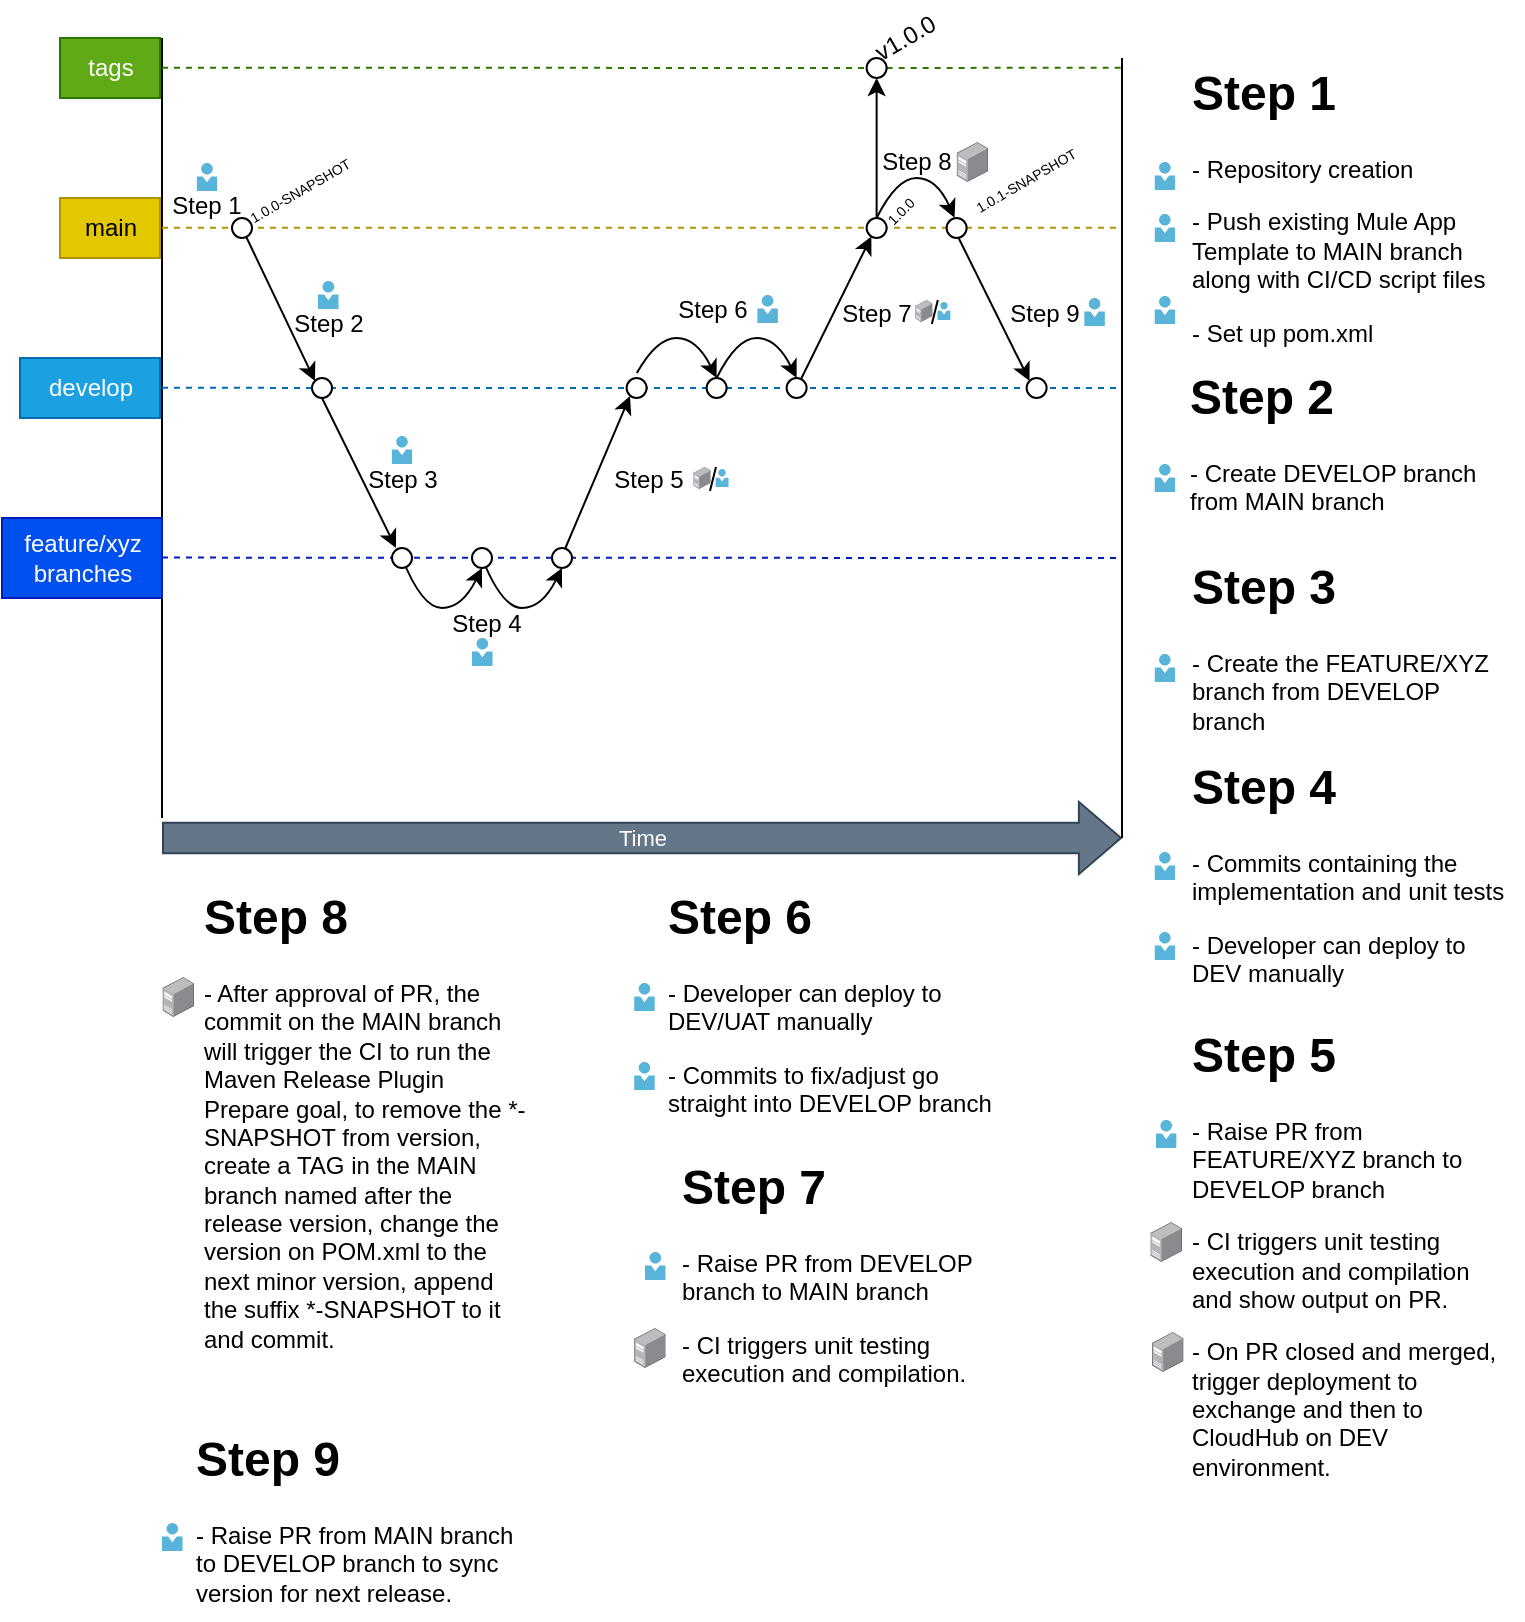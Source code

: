 <mxfile version="21.6.5" type="device" pages="4">
  <diagram name="New API" id="fMP-62zq0Drh8fqxtAuL">
    <mxGraphModel dx="1201" dy="685" grid="1" gridSize="10" guides="1" tooltips="1" connect="1" arrows="1" fold="1" page="1" pageScale="1" pageWidth="827" pageHeight="1169" math="0" shadow="0">
      <root>
        <mxCell id="0" />
        <mxCell id="1" parent="0" />
        <mxCell id="nEcrmQmEwlzkNigICEiU-2" value="" style="endArrow=none;html=1;rounded=0;endFill=0;startArrow=classic;startFill=1;" parent="1" edge="1">
          <mxGeometry width="50" height="50" relative="1" as="geometry">
            <mxPoint x="477.31" y="220" as="sourcePoint" />
            <mxPoint x="477.31" y="295" as="targetPoint" />
          </mxGeometry>
        </mxCell>
        <mxCell id="FhcBZPqyOB3JHqi98k8j-1" value="Time" style="shape=flexArrow;endArrow=classic;html=1;rounded=0;width=15.161;endSize=6.689;labelBackgroundColor=none;strokeColor=#314354;fontColor=#FFFFFF;fillColor=#647687;" parent="1" edge="1">
          <mxGeometry width="50" height="50" relative="1" as="geometry">
            <mxPoint x="120" y="600" as="sourcePoint" />
            <mxPoint x="600" y="600" as="targetPoint" />
          </mxGeometry>
        </mxCell>
        <mxCell id="FhcBZPqyOB3JHqi98k8j-4" value="tags" style="text;html=1;align=center;verticalAlign=middle;resizable=0;points=[];autosize=1;strokeColor=#2D7600;fillColor=#60a917;fontColor=#ffffff;" parent="1" vertex="1">
          <mxGeometry x="69" y="200" width="50" height="30" as="geometry" />
        </mxCell>
        <mxCell id="FhcBZPqyOB3JHqi98k8j-5" value="main" style="text;html=1;align=center;verticalAlign=middle;resizable=0;points=[];autosize=1;strokeColor=#B09500;fillColor=#e3c800;fontColor=#000000;" parent="1" vertex="1">
          <mxGeometry x="69" y="280" width="50" height="30" as="geometry" />
        </mxCell>
        <mxCell id="FhcBZPqyOB3JHqi98k8j-6" value="develop" style="text;html=1;align=center;verticalAlign=middle;resizable=0;points=[];autosize=1;strokeColor=#006EAF;fillColor=#1ba1e2;fontColor=#ffffff;" parent="1" vertex="1">
          <mxGeometry x="49" y="360" width="70" height="30" as="geometry" />
        </mxCell>
        <mxCell id="FhcBZPqyOB3JHqi98k8j-8" value="" style="endArrow=none;html=1;rounded=0;" parent="1" edge="1">
          <mxGeometry width="50" height="50" relative="1" as="geometry">
            <mxPoint x="120" y="200" as="sourcePoint" />
            <mxPoint x="120" y="590" as="targetPoint" />
          </mxGeometry>
        </mxCell>
        <mxCell id="FhcBZPqyOB3JHqi98k8j-9" value="Step 1" style="text;html=1;strokeColor=none;fillColor=none;align=center;verticalAlign=middle;whiteSpace=wrap;rounded=0;" parent="1" vertex="1">
          <mxGeometry x="120" y="276.5" width="45" height="15" as="geometry" />
        </mxCell>
        <mxCell id="FhcBZPqyOB3JHqi98k8j-15" value="" style="endArrow=none;html=1;rounded=0;endFill=0;startArrow=classic;startFill=1;exitX=0;exitY=0;exitDx=0;exitDy=0;" parent="1" source="FhcBZPqyOB3JHqi98k8j-16" edge="1">
          <mxGeometry width="50" height="50" relative="1" as="geometry">
            <mxPoint x="200" y="375" as="sourcePoint" />
            <mxPoint x="160" y="295" as="targetPoint" />
          </mxGeometry>
        </mxCell>
        <mxCell id="FhcBZPqyOB3JHqi98k8j-17" value="Step 2" style="text;html=1;strokeColor=none;fillColor=none;align=center;verticalAlign=middle;whiteSpace=wrap;rounded=0;" parent="1" vertex="1">
          <mxGeometry x="180.68" y="335.5" width="45" height="15" as="geometry" />
        </mxCell>
        <mxCell id="FhcBZPqyOB3JHqi98k8j-20" value="" style="endArrow=none;dashed=1;html=1;rounded=0;fillColor=#e3c800;strokeColor=#B09500;" parent="1" edge="1">
          <mxGeometry width="50" height="50" relative="1" as="geometry">
            <mxPoint x="120" y="294.93" as="sourcePoint" />
            <mxPoint x="600" y="294.93" as="targetPoint" />
          </mxGeometry>
        </mxCell>
        <mxCell id="FhcBZPqyOB3JHqi98k8j-22" value="" style="endArrow=none;html=1;rounded=0;" parent="1" edge="1">
          <mxGeometry width="50" height="50" relative="1" as="geometry">
            <mxPoint x="600" y="210" as="sourcePoint" />
            <mxPoint x="600" y="600" as="targetPoint" />
          </mxGeometry>
        </mxCell>
        <mxCell id="FhcBZPqyOB3JHqi98k8j-24" value="" style="endArrow=none;dashed=1;html=1;rounded=0;fillColor=#1ba1e2;strokeColor=#006EAF;" parent="1" edge="1">
          <mxGeometry width="50" height="50" relative="1" as="geometry">
            <mxPoint x="120" y="374.93" as="sourcePoint" />
            <mxPoint x="600" y="375" as="targetPoint" />
          </mxGeometry>
        </mxCell>
        <mxCell id="FhcBZPqyOB3JHqi98k8j-3" value="" style="ellipse;whiteSpace=wrap;html=1;aspect=fixed;" parent="1" vertex="1">
          <mxGeometry x="155" y="290" width="10" height="10" as="geometry" />
        </mxCell>
        <mxCell id="FhcBZPqyOB3JHqi98k8j-16" value="" style="ellipse;whiteSpace=wrap;html=1;aspect=fixed;" parent="1" vertex="1">
          <mxGeometry x="195" y="370" width="10" height="10" as="geometry" />
        </mxCell>
        <mxCell id="FhcBZPqyOB3JHqi98k8j-29" value="Step 4" style="text;html=1;strokeColor=none;fillColor=none;align=center;verticalAlign=middle;whiteSpace=wrap;rounded=0;" parent="1" vertex="1">
          <mxGeometry x="259.83" y="485" width="45" height="15" as="geometry" />
        </mxCell>
        <mxCell id="FhcBZPqyOB3JHqi98k8j-30" value="&lt;h1&gt;Step 1&lt;/h1&gt;&lt;p&gt;- Repository creation&lt;/p&gt;&lt;p&gt;- Push existing Mule App Template to MAIN branch along with CI/CD script files&lt;/p&gt;&lt;p&gt;- Set up pom.xml&lt;/p&gt;" style="text;html=1;strokeColor=none;fillColor=none;spacing=5;spacingTop=-20;whiteSpace=wrap;overflow=hidden;rounded=0;" parent="1" vertex="1">
          <mxGeometry x="630.29" y="208" width="169.71" height="152" as="geometry" />
        </mxCell>
        <mxCell id="FhcBZPqyOB3JHqi98k8j-31" value="&lt;h1&gt;Step 2&lt;/h1&gt;&lt;p&gt;- Create DEVELOP branch from MAIN branch&lt;/p&gt;" style="text;html=1;strokeColor=none;fillColor=none;spacing=5;spacingTop=-20;whiteSpace=wrap;overflow=hidden;rounded=0;" parent="1" vertex="1">
          <mxGeometry x="629.32" y="360" width="170.68" height="80" as="geometry" />
        </mxCell>
        <mxCell id="FhcBZPqyOB3JHqi98k8j-32" value="&lt;h1&gt;Step 4&lt;/h1&gt;&lt;p&gt;- Commits containing the implementation and unit tests&amp;nbsp;&lt;/p&gt;&lt;p&gt;- Developer can deploy to DEV manually&lt;/p&gt;" style="text;html=1;strokeColor=none;fillColor=none;spacing=5;spacingTop=-20;whiteSpace=wrap;overflow=hidden;rounded=0;" parent="1" vertex="1">
          <mxGeometry x="630" y="555" width="170" height="125" as="geometry" />
        </mxCell>
        <mxCell id="FhcBZPqyOB3JHqi98k8j-33" value="Step 6" style="text;html=1;strokeColor=none;fillColor=none;align=center;verticalAlign=middle;whiteSpace=wrap;rounded=0;" parent="1" vertex="1">
          <mxGeometry x="372.6" y="328.5" width="45" height="15" as="geometry" />
        </mxCell>
        <mxCell id="FhcBZPqyOB3JHqi98k8j-35" value="" style="ellipse;whiteSpace=wrap;html=1;aspect=fixed;" parent="1" vertex="1">
          <mxGeometry x="392.31" y="370" width="10" height="10" as="geometry" />
        </mxCell>
        <mxCell id="FhcBZPqyOB3JHqi98k8j-37" value="" style="ellipse;whiteSpace=wrap;html=1;aspect=fixed;" parent="1" vertex="1">
          <mxGeometry x="472.31" y="290" width="10" height="10" as="geometry" />
        </mxCell>
        <mxCell id="FhcBZPqyOB3JHqi98k8j-38" value="" style="curved=1;endArrow=classic;html=1;rounded=0;entryX=0.5;entryY=0;entryDx=0;entryDy=0;exitX=0.51;exitY=-0.245;exitDx=0;exitDy=0;exitPerimeter=0;" parent="1" target="FhcBZPqyOB3JHqi98k8j-35" edge="1">
          <mxGeometry width="50" height="50" relative="1" as="geometry">
            <mxPoint x="357.41" y="367.55" as="sourcePoint" />
            <mxPoint x="402.31" y="340" as="targetPoint" />
            <Array as="points">
              <mxPoint x="367.31" y="350" />
              <mxPoint x="387.31" y="350" />
            </Array>
          </mxGeometry>
        </mxCell>
        <mxCell id="FhcBZPqyOB3JHqi98k8j-39" value="" style="curved=1;endArrow=classic;html=1;rounded=0;entryX=0.5;entryY=0;entryDx=0;entryDy=0;" parent="1" target="FhcBZPqyOB3JHqi98k8j-36" edge="1">
          <mxGeometry width="50" height="50" relative="1" as="geometry">
            <mxPoint x="397.31" y="370" as="sourcePoint" />
            <mxPoint x="442.31" y="370" as="targetPoint" />
            <Array as="points">
              <mxPoint x="407.31" y="350" />
              <mxPoint x="427.31" y="350" />
            </Array>
          </mxGeometry>
        </mxCell>
        <mxCell id="FhcBZPqyOB3JHqi98k8j-40" value="" style="endArrow=none;html=1;rounded=0;endFill=0;startArrow=classic;startFill=1;exitX=0.236;exitY=0.926;exitDx=0;exitDy=0;exitPerimeter=0;" parent="1" source="FhcBZPqyOB3JHqi98k8j-37" edge="1">
          <mxGeometry width="50" height="50" relative="1" as="geometry">
            <mxPoint x="477.31" y="330" as="sourcePoint" />
            <mxPoint x="437.31" y="375" as="targetPoint" />
          </mxGeometry>
        </mxCell>
        <mxCell id="FhcBZPqyOB3JHqi98k8j-41" value="Step 7" style="text;html=1;strokeColor=none;fillColor=none;align=center;verticalAlign=middle;whiteSpace=wrap;rounded=0;" parent="1" vertex="1">
          <mxGeometry x="454.81" y="330" width="45" height="15" as="geometry" />
        </mxCell>
        <mxCell id="FhcBZPqyOB3JHqi98k8j-36" value="" style="ellipse;whiteSpace=wrap;html=1;aspect=fixed;" parent="1" vertex="1">
          <mxGeometry x="432.31" y="370" width="10" height="10" as="geometry" />
        </mxCell>
        <mxCell id="nEcrmQmEwlzkNigICEiU-1" value="" style="endArrow=none;dashed=1;html=1;rounded=0;fillColor=#60a917;strokeColor=#2D7600;" parent="1" source="nEcrmQmEwlzkNigICEiU-3" edge="1">
          <mxGeometry width="50" height="50" relative="1" as="geometry">
            <mxPoint x="120" y="214.83" as="sourcePoint" />
            <mxPoint x="600" y="214.83" as="targetPoint" />
          </mxGeometry>
        </mxCell>
        <mxCell id="nEcrmQmEwlzkNigICEiU-4" value="" style="endArrow=none;dashed=1;html=1;rounded=0;fillColor=#60a917;strokeColor=#2D7600;" parent="1" target="nEcrmQmEwlzkNigICEiU-3" edge="1">
          <mxGeometry width="50" height="50" relative="1" as="geometry">
            <mxPoint x="120" y="214.83" as="sourcePoint" />
            <mxPoint x="600" y="214.83" as="targetPoint" />
          </mxGeometry>
        </mxCell>
        <mxCell id="nEcrmQmEwlzkNigICEiU-3" value="" style="ellipse;whiteSpace=wrap;html=1;aspect=fixed;" parent="1" vertex="1">
          <mxGeometry x="472.31" y="210" width="10" height="10" as="geometry" />
        </mxCell>
        <mxCell id="nEcrmQmEwlzkNigICEiU-5" value="Step 8" style="text;html=1;strokeColor=none;fillColor=none;align=center;verticalAlign=middle;whiteSpace=wrap;rounded=0;" parent="1" vertex="1">
          <mxGeometry x="475.31" y="254.5" width="45" height="15" as="geometry" />
        </mxCell>
        <mxCell id="03ieLu1_suSG6GnbeN9B-1" value="v1.0.0" style="text;html=1;strokeColor=none;fillColor=none;align=center;verticalAlign=middle;whiteSpace=wrap;rounded=0;rotation=-30;" parent="1" vertex="1">
          <mxGeometry x="469.31" y="192" width="45" height="15" as="geometry" />
        </mxCell>
        <mxCell id="5vmJwaiRj2mBz6dOy22q-1" value="" style="ellipse;whiteSpace=wrap;html=1;aspect=fixed;" parent="1" vertex="1">
          <mxGeometry x="512.31" y="290" width="10" height="10" as="geometry" />
        </mxCell>
        <mxCell id="5vmJwaiRj2mBz6dOy22q-2" value="" style="curved=1;endArrow=classic;html=1;rounded=0;entryX=0.398;entryY=-0.016;entryDx=0;entryDy=0;entryPerimeter=0;" parent="1" target="5vmJwaiRj2mBz6dOy22q-1" edge="1">
          <mxGeometry width="50" height="50" relative="1" as="geometry">
            <mxPoint x="477.31" y="290" as="sourcePoint" />
            <mxPoint x="517.31" y="290" as="targetPoint" />
            <Array as="points">
              <mxPoint x="487.31" y="270" />
              <mxPoint x="507.31" y="270" />
            </Array>
          </mxGeometry>
        </mxCell>
        <mxCell id="5vmJwaiRj2mBz6dOy22q-3" value="1.0.1-SNAPSHOT" style="text;html=1;strokeColor=none;fillColor=none;align=center;verticalAlign=middle;whiteSpace=wrap;rounded=0;fontSize=7;rotation=-30;" parent="1" vertex="1">
          <mxGeometry x="516.66" y="264.55" width="70.8" height="15" as="geometry" />
        </mxCell>
        <mxCell id="DiZ-S6K9O0J3xOJPMpHF-1" value="" style="endArrow=none;html=1;rounded=0;endFill=0;startArrow=classic;startFill=1;entryX=0.55;entryY=1.003;entryDx=0;entryDy=0;exitX=0;exitY=0;exitDx=0;exitDy=0;entryPerimeter=0;" parent="1" source="DiZ-S6K9O0J3xOJPMpHF-2" edge="1">
          <mxGeometry width="50" height="50" relative="1" as="geometry">
            <mxPoint x="577.31" y="340" as="sourcePoint" />
            <mxPoint x="518.31" y="300" as="targetPoint" />
          </mxGeometry>
        </mxCell>
        <mxCell id="DiZ-S6K9O0J3xOJPMpHF-2" value="" style="ellipse;whiteSpace=wrap;html=1;aspect=fixed;" parent="1" vertex="1">
          <mxGeometry x="552.31" y="370" width="10" height="10" as="geometry" />
        </mxCell>
        <mxCell id="DiZ-S6K9O0J3xOJPMpHF-3" value="Step 9" style="text;html=1;strokeColor=none;fillColor=none;align=center;verticalAlign=middle;whiteSpace=wrap;rounded=0;" parent="1" vertex="1">
          <mxGeometry x="538.81" y="330" width="45" height="15" as="geometry" />
        </mxCell>
        <mxCell id="6hOy1c5Wo1XjNrQFyxft-1" value="" style="image;sketch=0;aspect=fixed;html=1;points=[];align=center;fontSize=12;image=img/lib/mscae/Person.svg;" parent="1" vertex="1">
          <mxGeometry x="137.32" y="262.5" width="10.36" height="14" as="geometry" />
        </mxCell>
        <mxCell id="6hOy1c5Wo1XjNrQFyxft-2" value="" style="image;sketch=0;aspect=fixed;html=1;points=[];align=center;fontSize=12;image=img/lib/mscae/Person.svg;" parent="1" vertex="1">
          <mxGeometry x="198" y="321.5" width="10.36" height="14" as="geometry" />
        </mxCell>
        <mxCell id="0-SgvkXSxN-I-1zcTVwH-2" value="" style="image;points=[];aspect=fixed;html=1;align=center;shadow=0;dashed=0;image=img/lib/allied_telesis/computer_and_terminals/Server_Desktop.svg;" parent="1" vertex="1">
          <mxGeometry x="517.31" y="252" width="15.78" height="20" as="geometry" />
        </mxCell>
        <mxCell id="0-SgvkXSxN-I-1zcTVwH-3" value="" style="image;sketch=0;aspect=fixed;html=1;points=[];align=center;fontSize=12;image=img/lib/mscae/Person.svg;" parent="1" vertex="1">
          <mxGeometry x="581.1" y="330" width="10.36" height="14" as="geometry" />
        </mxCell>
        <mxCell id="Vy9VifHJTtyrVydcVovC-2" value="&lt;h1&gt;Step 8&lt;/h1&gt;&lt;p&gt;- After approval of PR, the commit on the MAIN branch will trigger the CI to run the Maven Release Plugin Prepare goal, to remove the *-SNAPSHOT from version, create a TAG in the MAIN branch named after the release version,&amp;nbsp;&lt;span style=&quot;background-color: initial;&quot;&gt;change the version on POM.xml to the next minor version, append the suffix&amp;nbsp;&lt;/span&gt;&lt;span style=&quot;background-color: initial;&quot;&gt;*-SNAPSHOT to it and commit.&lt;/span&gt;&lt;/p&gt;" style="text;html=1;strokeColor=none;fillColor=none;spacing=5;spacingTop=-20;whiteSpace=wrap;overflow=hidden;rounded=0;" parent="1" vertex="1">
          <mxGeometry x="135.61" y="619.5" width="169.22" height="260.5" as="geometry" />
        </mxCell>
        <mxCell id="Vy9VifHJTtyrVydcVovC-3" value="" style="image;sketch=0;aspect=fixed;html=1;points=[];align=center;fontSize=12;image=img/lib/mscae/Person.svg;" parent="1" vertex="1">
          <mxGeometry x="616.25" y="262" width="10.36" height="14" as="geometry" />
        </mxCell>
        <mxCell id="Vy9VifHJTtyrVydcVovC-4" value="" style="image;sketch=0;aspect=fixed;html=1;points=[];align=center;fontSize=12;image=img/lib/mscae/Person.svg;" parent="1" vertex="1">
          <mxGeometry x="616.25" y="288" width="10.36" height="14" as="geometry" />
        </mxCell>
        <mxCell id="Vy9VifHJTtyrVydcVovC-5" value="" style="image;sketch=0;aspect=fixed;html=1;points=[];align=center;fontSize=12;image=img/lib/mscae/Person.svg;" parent="1" vertex="1">
          <mxGeometry x="616.25" y="329" width="10.36" height="14" as="geometry" />
        </mxCell>
        <mxCell id="Vy9VifHJTtyrVydcVovC-6" value="" style="image;sketch=0;aspect=fixed;html=1;points=[];align=center;fontSize=12;image=img/lib/mscae/Person.svg;" parent="1" vertex="1">
          <mxGeometry x="616.25" y="413" width="10.36" height="14" as="geometry" />
        </mxCell>
        <mxCell id="Vy9VifHJTtyrVydcVovC-7" value="" style="image;sketch=0;aspect=fixed;html=1;points=[];align=center;fontSize=12;image=img/lib/mscae/Person.svg;" parent="1" vertex="1">
          <mxGeometry x="616.25" y="607" width="10.36" height="14" as="geometry" />
        </mxCell>
        <mxCell id="Vy9VifHJTtyrVydcVovC-13" value="" style="image;sketch=0;aspect=fixed;html=1;points=[];align=center;fontSize=12;image=img/lib/mscae/Person.svg;" parent="1" vertex="1">
          <mxGeometry x="361.48" y="807" width="10.36" height="14" as="geometry" />
        </mxCell>
        <mxCell id="Vy9VifHJTtyrVydcVovC-15" value="" style="image;points=[];aspect=fixed;html=1;align=center;shadow=0;dashed=0;image=img/lib/allied_telesis/computer_and_terminals/Server_Desktop.svg;" parent="1" vertex="1">
          <mxGeometry x="120.25" y="669.5" width="15.78" height="20" as="geometry" />
        </mxCell>
        <mxCell id="Vy9VifHJTtyrVydcVovC-16" value="" style="image;sketch=0;aspect=fixed;html=1;points=[];align=center;fontSize=12;image=img/lib/mscae/Person.svg;" parent="1" vertex="1">
          <mxGeometry x="120.0" y="942.5" width="10.36" height="14" as="geometry" />
        </mxCell>
        <mxCell id="Vy9VifHJTtyrVydcVovC-17" value="&lt;h1&gt;Step 7&lt;/h1&gt;&lt;p&gt;- Raise PR from DEVELOP branch to MAIN branch&lt;/p&gt;&lt;p&gt;- CI triggers unit testing execution and compilation.&amp;nbsp;&lt;br&gt;&lt;/p&gt;&lt;p&gt;&lt;br&gt;&lt;/p&gt;" style="text;html=1;strokeColor=none;fillColor=none;spacing=5;spacingTop=-20;whiteSpace=wrap;overflow=hidden;rounded=0;" parent="1" vertex="1">
          <mxGeometry x="374.55" y="755" width="170.68" height="164.5" as="geometry" />
        </mxCell>
        <mxCell id="ddQQ5UHYENpUPduiLBml-9" value="&lt;h1&gt;Step 9&lt;/h1&gt;&lt;p&gt;- Raise PR from MAIN branch to DEVELOP branch to sync version for next release.&lt;/p&gt;" style="text;html=1;strokeColor=none;fillColor=none;spacing=5;spacingTop=-20;whiteSpace=wrap;overflow=hidden;rounded=0;" parent="1" vertex="1">
          <mxGeometry x="131.86" y="890.5" width="169.22" height="100" as="geometry" />
        </mxCell>
        <mxCell id="ddQQ5UHYENpUPduiLBml-10" value="1.0.0-SNAPSHOT" style="text;html=1;strokeColor=none;fillColor=none;align=center;verticalAlign=middle;whiteSpace=wrap;rounded=0;fontSize=7;rotation=-30;" parent="1" vertex="1">
          <mxGeometry x="153.84" y="269.5" width="70.8" height="15" as="geometry" />
        </mxCell>
        <mxCell id="oFy49Qrh_hXhayf3ksmZ-1" value="1.0.0" style="text;html=1;strokeColor=none;fillColor=none;align=center;verticalAlign=middle;whiteSpace=wrap;rounded=0;rotation=-45;fontSize=7;" parent="1" vertex="1">
          <mxGeometry x="477.31" y="279" width="25" height="15" as="geometry" />
        </mxCell>
        <mxCell id="RtYTChD_3rSf_Z4nVCqW-1" value="feature/xyz&lt;br&gt;branches" style="text;html=1;align=center;verticalAlign=middle;resizable=0;points=[];autosize=1;strokeColor=#001DBC;fillColor=#0050ef;fontColor=#ffffff;" parent="1" vertex="1">
          <mxGeometry x="40" y="440" width="80" height="40" as="geometry" />
        </mxCell>
        <mxCell id="RtYTChD_3rSf_Z4nVCqW-2" value="" style="endArrow=none;dashed=1;html=1;rounded=0;fillColor=#0050ef;strokeColor=#001DBC;" parent="1" edge="1">
          <mxGeometry width="50" height="50" relative="1" as="geometry">
            <mxPoint x="120" y="459.8" as="sourcePoint" />
            <mxPoint x="600" y="460" as="targetPoint" />
          </mxGeometry>
        </mxCell>
        <mxCell id="RtYTChD_3rSf_Z4nVCqW-3" value="" style="endArrow=none;html=1;rounded=0;endFill=0;startArrow=classic;startFill=1;entryX=0.5;entryY=1;entryDx=0;entryDy=0;" parent="1" target="FhcBZPqyOB3JHqi98k8j-16" edge="1">
          <mxGeometry width="50" height="50" relative="1" as="geometry">
            <mxPoint x="237" y="455" as="sourcePoint" />
            <mxPoint x="150" y="410" as="targetPoint" />
          </mxGeometry>
        </mxCell>
        <mxCell id="RtYTChD_3rSf_Z4nVCqW-8" value="" style="curved=1;endArrow=classic;html=1;rounded=0;entryX=0.5;entryY=1;entryDx=0;entryDy=0;" parent="1" edge="1">
          <mxGeometry width="50" height="50" relative="1" as="geometry">
            <mxPoint x="240" y="460" as="sourcePoint" />
            <mxPoint x="280" y="465" as="targetPoint" />
            <Array as="points">
              <mxPoint x="250" y="485" />
              <mxPoint x="270" y="485" />
            </Array>
          </mxGeometry>
        </mxCell>
        <mxCell id="RtYTChD_3rSf_Z4nVCqW-9" value="" style="curved=1;endArrow=classic;html=1;rounded=0;entryX=0.5;entryY=1;entryDx=0;entryDy=0;" parent="1" edge="1">
          <mxGeometry width="50" height="50" relative="1" as="geometry">
            <mxPoint x="280" y="460" as="sourcePoint" />
            <mxPoint x="320" y="465" as="targetPoint" />
            <Array as="points">
              <mxPoint x="290" y="485" />
              <mxPoint x="310" y="485" />
            </Array>
          </mxGeometry>
        </mxCell>
        <mxCell id="RtYTChD_3rSf_Z4nVCqW-10" value="" style="ellipse;whiteSpace=wrap;html=1;aspect=fixed;" parent="1" vertex="1">
          <mxGeometry x="275" y="455" width="10" height="10" as="geometry" />
        </mxCell>
        <mxCell id="RtYTChD_3rSf_Z4nVCqW-4" value="" style="ellipse;whiteSpace=wrap;html=1;aspect=fixed;" parent="1" vertex="1">
          <mxGeometry x="235" y="455" width="10" height="10" as="geometry" />
        </mxCell>
        <mxCell id="RtYTChD_3rSf_Z4nVCqW-11" value="" style="endArrow=none;html=1;rounded=0;endFill=0;startArrow=classic;startFill=1;" parent="1" edge="1">
          <mxGeometry width="50" height="50" relative="1" as="geometry">
            <mxPoint x="354" y="379" as="sourcePoint" />
            <mxPoint x="320" y="459" as="targetPoint" />
          </mxGeometry>
        </mxCell>
        <mxCell id="RtYTChD_3rSf_Z4nVCqW-12" value="" style="ellipse;whiteSpace=wrap;html=1;aspect=fixed;" parent="1" vertex="1">
          <mxGeometry x="352.31" y="370" width="10" height="10" as="geometry" />
        </mxCell>
        <mxCell id="RtYTChD_3rSf_Z4nVCqW-13" value="&lt;h1&gt;Step 3&lt;/h1&gt;&lt;p&gt;- Create the FEATURE/XYZ branch from DEVELOP branch&lt;/p&gt;" style="text;html=1;strokeColor=none;fillColor=none;spacing=5;spacingTop=-20;whiteSpace=wrap;overflow=hidden;rounded=0;" parent="1" vertex="1">
          <mxGeometry x="629.66" y="455" width="170.68" height="95" as="geometry" />
        </mxCell>
        <mxCell id="RtYTChD_3rSf_Z4nVCqW-14" value="" style="image;sketch=0;aspect=fixed;html=1;points=[];align=center;fontSize=12;image=img/lib/mscae/Person.svg;" parent="1" vertex="1">
          <mxGeometry x="616.25" y="508" width="10.36" height="14" as="geometry" />
        </mxCell>
        <mxCell id="RtYTChD_3rSf_Z4nVCqW-15" value="Step 3" style="text;html=1;strokeColor=none;fillColor=none;align=center;verticalAlign=middle;whiteSpace=wrap;rounded=0;" parent="1" vertex="1">
          <mxGeometry x="217.5" y="413" width="45" height="15" as="geometry" />
        </mxCell>
        <mxCell id="RtYTChD_3rSf_Z4nVCqW-16" value="" style="image;sketch=0;aspect=fixed;html=1;points=[];align=center;fontSize=12;image=img/lib/mscae/Person.svg;" parent="1" vertex="1">
          <mxGeometry x="234.82" y="399" width="10.36" height="14" as="geometry" />
        </mxCell>
        <mxCell id="RtYTChD_3rSf_Z4nVCqW-7" value="" style="ellipse;whiteSpace=wrap;html=1;aspect=fixed;" parent="1" vertex="1">
          <mxGeometry x="315" y="455" width="10" height="10" as="geometry" />
        </mxCell>
        <mxCell id="hSn4EkWTQeVIlthm3qZw-1" value="Step 5" style="text;html=1;strokeColor=none;fillColor=none;align=center;verticalAlign=middle;whiteSpace=wrap;rounded=0;" parent="1" vertex="1">
          <mxGeometry x="340.65" y="413" width="45" height="15" as="geometry" />
        </mxCell>
        <mxCell id="hSn4EkWTQeVIlthm3qZw-2" value="" style="image;sketch=0;aspect=fixed;html=1;points=[];align=center;fontSize=12;image=img/lib/mscae/Person.svg;" parent="1" vertex="1">
          <mxGeometry x="396.7" y="415.5" width="6.66" height="9" as="geometry" />
        </mxCell>
        <mxCell id="hSn4EkWTQeVIlthm3qZw-3" value="" style="image;points=[];aspect=fixed;html=1;align=center;shadow=0;dashed=0;image=img/lib/allied_telesis/computer_and_terminals/Server_Desktop.svg;" parent="1" vertex="1">
          <mxGeometry x="385.65" y="414.5" width="8.68" height="11" as="geometry" />
        </mxCell>
        <mxCell id="hSn4EkWTQeVIlthm3qZw-4" value="" style="endArrow=none;html=1;rounded=0;" parent="1" edge="1">
          <mxGeometry width="50" height="50" relative="1" as="geometry">
            <mxPoint x="393.98" y="426.5" as="sourcePoint" />
            <mxPoint x="396.98" y="414.5" as="targetPoint" />
          </mxGeometry>
        </mxCell>
        <mxCell id="PAz1MLu2Euhngj8n1xBJ-1" value="&lt;h1&gt;Step 5&lt;/h1&gt;&lt;p&gt;&lt;/p&gt;- Raise PR from FEATURE/XYZ branch to DEVELOP branch&lt;p&gt;- CI triggers unit testing execution and compilation and show output on PR.&lt;/p&gt;&lt;p&gt;- On PR closed and merged, trigger deployment to exchange and then to CloudHub on DEV environment.&lt;/p&gt;" style="text;html=1;strokeColor=none;fillColor=none;spacing=5;spacingTop=-20;whiteSpace=wrap;overflow=hidden;rounded=0;" parent="1" vertex="1">
          <mxGeometry x="630" y="689" width="170" height="251" as="geometry" />
        </mxCell>
        <mxCell id="Dxgz9rszbo_4D05CJYHF-1" value="" style="image;sketch=0;aspect=fixed;html=1;points=[];align=center;fontSize=12;image=img/lib/mscae/Person.svg;" parent="1" vertex="1">
          <mxGeometry x="616.93" y="741" width="10.36" height="14" as="geometry" />
        </mxCell>
        <mxCell id="Dxgz9rszbo_4D05CJYHF-2" value="" style="image;points=[];aspect=fixed;html=1;align=center;shadow=0;dashed=0;image=img/lib/allied_telesis/computer_and_terminals/Server_Desktop.svg;" parent="1" vertex="1">
          <mxGeometry x="614.22" y="792" width="15.78" height="20" as="geometry" />
        </mxCell>
        <mxCell id="K3WMHOtgFFXaqqps3xGb-1" value="&lt;h1&gt;Step 6&lt;/h1&gt;&lt;p&gt;- Developer can deploy to DEV/UAT manually&lt;br&gt;&lt;/p&gt;&lt;p&gt;- Commits to fix/adjust go straight into DEVELOP branch&lt;/p&gt;&lt;p&gt;&lt;br&gt;&lt;/p&gt;" style="text;html=1;strokeColor=none;fillColor=none;spacing=5;spacingTop=-20;whiteSpace=wrap;overflow=hidden;rounded=0;" parent="1" vertex="1">
          <mxGeometry x="368.13" y="619.5" width="170.68" height="130.5" as="geometry" />
        </mxCell>
        <mxCell id="BD7lznSAvsFT2N_wlbj9-1" value="" style="image;sketch=0;aspect=fixed;html=1;points=[];align=center;fontSize=12;image=img/lib/mscae/Person.svg;" parent="1" vertex="1">
          <mxGeometry x="356.06" y="712" width="10.36" height="14" as="geometry" />
        </mxCell>
        <mxCell id="TovejZj6ZNhs-I5Veo37-1" value="" style="image;sketch=0;aspect=fixed;html=1;points=[];align=center;fontSize=12;image=img/lib/mscae/Person.svg;" parent="1" vertex="1">
          <mxGeometry x="616.25" y="647" width="10.36" height="14" as="geometry" />
        </mxCell>
        <mxCell id="TovejZj6ZNhs-I5Veo37-2" value="" style="image;sketch=0;aspect=fixed;html=1;points=[];align=center;fontSize=12;image=img/lib/mscae/Person.svg;" parent="1" vertex="1">
          <mxGeometry x="356.06" y="672.5" width="10.36" height="14" as="geometry" />
        </mxCell>
        <mxCell id="TovejZj6ZNhs-I5Veo37-3" value="" style="image;points=[];aspect=fixed;html=1;align=center;shadow=0;dashed=0;image=img/lib/allied_telesis/computer_and_terminals/Server_Desktop.svg;" parent="1" vertex="1">
          <mxGeometry x="356.06" y="845" width="15.78" height="20" as="geometry" />
        </mxCell>
        <mxCell id="ozvgKpE6U1wtc8mPDzG5-1" value="" style="image;sketch=0;aspect=fixed;html=1;points=[];align=center;fontSize=12;image=img/lib/mscae/Person.svg;" parent="1" vertex="1">
          <mxGeometry x="275" y="500" width="10.36" height="14" as="geometry" />
        </mxCell>
        <mxCell id="Q92Z3XEuI8HdzEAgWEK0-1" value="" style="image;points=[];aspect=fixed;html=1;align=center;shadow=0;dashed=0;image=img/lib/allied_telesis/computer_and_terminals/Server_Desktop.svg;" parent="1" vertex="1">
          <mxGeometry x="615" y="847" width="15.78" height="20" as="geometry" />
        </mxCell>
        <mxCell id="pqtRHzjrVVZbtRlTOg-j-1" value="" style="image;sketch=0;aspect=fixed;html=1;points=[];align=center;fontSize=12;image=img/lib/mscae/Person.svg;" vertex="1" parent="1">
          <mxGeometry x="417.6" y="328.5" width="10.36" height="14" as="geometry" />
        </mxCell>
        <mxCell id="pqtRHzjrVVZbtRlTOg-j-2" value="" style="image;sketch=0;aspect=fixed;html=1;points=[];align=center;fontSize=12;image=img/lib/mscae/Person.svg;" vertex="1" parent="1">
          <mxGeometry x="507.65" y="332" width="6.66" height="9" as="geometry" />
        </mxCell>
        <mxCell id="pqtRHzjrVVZbtRlTOg-j-3" value="" style="image;points=[];aspect=fixed;html=1;align=center;shadow=0;dashed=0;image=img/lib/allied_telesis/computer_and_terminals/Server_Desktop.svg;" vertex="1" parent="1">
          <mxGeometry x="496.6" y="331" width="8.68" height="11" as="geometry" />
        </mxCell>
        <mxCell id="pqtRHzjrVVZbtRlTOg-j-4" value="" style="endArrow=none;html=1;rounded=0;" edge="1" parent="1">
          <mxGeometry width="50" height="50" relative="1" as="geometry">
            <mxPoint x="504.93" y="343" as="sourcePoint" />
            <mxPoint x="507.93" y="331" as="targetPoint" />
          </mxGeometry>
        </mxCell>
      </root>
    </mxGraphModel>
  </diagram>
  <diagram id="cAJn-cwfC_N8Tn0snRjz" name="New feature in existing API">
    <mxGraphModel dx="1167" dy="665" grid="1" gridSize="10" guides="1" tooltips="1" connect="1" arrows="1" fold="1" page="1" pageScale="1" pageWidth="827" pageHeight="1169" math="0" shadow="0">
      <root>
        <mxCell id="0" />
        <mxCell id="1" parent="0" />
        <mxCell id="mLe1Tz-jWSVHeK9cLwhM-19" value="" style="endArrow=none;html=1;rounded=0;endFill=0;startArrow=classic;startFill=1;exitX=0;exitY=0;exitDx=0;exitDy=0;" parent="1" source="mLe1Tz-jWSVHeK9cLwhM-20" edge="1">
          <mxGeometry width="50" height="50" relative="1" as="geometry">
            <mxPoint x="500" y="340" as="sourcePoint" />
            <mxPoint x="440" y="296" as="targetPoint" />
          </mxGeometry>
        </mxCell>
        <mxCell id="mLe1Tz-jWSVHeK9cLwhM-9" value="" style="endArrow=none;dashed=1;html=1;rounded=0;fillColor=#e3c800;strokeColor=#B09500;" parent="1" source="BBjP0p92KBEhS-hyFqq2-1" target="mLe1Tz-jWSVHeK9cLwhM-8" edge="1">
          <mxGeometry width="50" height="50" relative="1" as="geometry">
            <mxPoint x="120" y="294.93" as="sourcePoint" />
            <mxPoint x="600" y="294.93" as="targetPoint" />
          </mxGeometry>
        </mxCell>
        <mxCell id="dGexSLDNsyLbKqKM4UDD-35" value="" style="endArrow=none;dashed=1;html=1;rounded=0;fillColor=#1ba1e2;strokeColor=#006EAF;" parent="1" edge="1">
          <mxGeometry width="50" height="50" relative="1" as="geometry">
            <mxPoint x="120" y="374.88" as="sourcePoint" />
            <mxPoint x="600" y="375.08" as="targetPoint" />
          </mxGeometry>
        </mxCell>
        <mxCell id="dGexSLDNsyLbKqKM4UDD-1" value="Time" style="shape=flexArrow;endArrow=classic;html=1;rounded=0;width=15.161;endSize=6.689;labelBackgroundColor=none;strokeColor=#314354;fontColor=#FFFFFF;fillColor=#647687;" parent="1" edge="1">
          <mxGeometry width="50" height="50" relative="1" as="geometry">
            <mxPoint x="120" y="600" as="sourcePoint" />
            <mxPoint x="600" y="600" as="targetPoint" />
          </mxGeometry>
        </mxCell>
        <mxCell id="dGexSLDNsyLbKqKM4UDD-2" value="tags" style="text;html=1;align=center;verticalAlign=middle;resizable=0;points=[];autosize=1;strokeColor=#2D7600;fillColor=#60a917;fontColor=#ffffff;" parent="1" vertex="1">
          <mxGeometry x="70" y="200" width="50" height="30" as="geometry" />
        </mxCell>
        <mxCell id="dGexSLDNsyLbKqKM4UDD-3" value="main" style="text;html=1;align=center;verticalAlign=middle;resizable=0;points=[];autosize=1;strokeColor=#B09500;fillColor=#e3c800;fontColor=#000000;" parent="1" vertex="1">
          <mxGeometry x="70" y="280" width="50" height="30" as="geometry" />
        </mxCell>
        <mxCell id="dGexSLDNsyLbKqKM4UDD-4" value="develop" style="text;html=1;align=center;verticalAlign=middle;resizable=0;points=[];autosize=1;strokeColor=#006EAF;fillColor=#1ba1e2;fontColor=#ffffff;" parent="1" vertex="1">
          <mxGeometry x="49" y="360" width="70" height="30" as="geometry" />
        </mxCell>
        <mxCell id="dGexSLDNsyLbKqKM4UDD-5" value="feature/xyz&lt;br&gt;branches" style="text;html=1;align=center;verticalAlign=middle;resizable=0;points=[];autosize=1;strokeColor=#001DBC;fillColor=#0050ef;fontColor=#ffffff;" parent="1" vertex="1">
          <mxGeometry x="40" y="440" width="80" height="40" as="geometry" />
        </mxCell>
        <mxCell id="dGexSLDNsyLbKqKM4UDD-6" value="" style="endArrow=none;html=1;rounded=0;" parent="1" edge="1">
          <mxGeometry width="50" height="50" relative="1" as="geometry">
            <mxPoint x="120" y="200" as="sourcePoint" />
            <mxPoint x="120" y="590" as="targetPoint" />
          </mxGeometry>
        </mxCell>
        <mxCell id="dGexSLDNsyLbKqKM4UDD-8" value="" style="endArrow=none;html=1;rounded=0;endFill=0;startArrow=classic;startFill=1;exitX=0.223;exitY=-0.058;exitDx=0;exitDy=0;exitPerimeter=0;" parent="1" source="dGexSLDNsyLbKqKM4UDD-17" edge="1">
          <mxGeometry width="50" height="50" relative="1" as="geometry">
            <mxPoint x="200" y="375" as="sourcePoint" />
            <mxPoint x="177" y="375" as="targetPoint" />
          </mxGeometry>
        </mxCell>
        <mxCell id="dGexSLDNsyLbKqKM4UDD-14" value="" style="ellipse;whiteSpace=wrap;html=1;aspect=fixed;" parent="1" vertex="1">
          <mxGeometry x="172" y="370" width="10" height="10" as="geometry" />
        </mxCell>
        <mxCell id="dGexSLDNsyLbKqKM4UDD-9" value="Step 1" style="text;html=1;strokeColor=none;fillColor=none;align=center;verticalAlign=middle;whiteSpace=wrap;rounded=0;" parent="1" vertex="1">
          <mxGeometry x="190" y="410" width="45" height="15" as="geometry" />
        </mxCell>
        <mxCell id="dGexSLDNsyLbKqKM4UDD-10" value="" style="endArrow=none;dashed=1;html=1;rounded=0;fillColor=#e3c800;strokeColor=#B09500;" parent="1" source="mLe1Tz-jWSVHeK9cLwhM-8" edge="1">
          <mxGeometry width="50" height="50" relative="1" as="geometry">
            <mxPoint x="120" y="294.93" as="sourcePoint" />
            <mxPoint x="600" y="294.93" as="targetPoint" />
          </mxGeometry>
        </mxCell>
        <mxCell id="dGexSLDNsyLbKqKM4UDD-12" value="" style="endArrow=none;html=1;rounded=0;" parent="1" edge="1">
          <mxGeometry width="50" height="50" relative="1" as="geometry">
            <mxPoint x="600" y="210" as="sourcePoint" />
            <mxPoint x="600" y="600" as="targetPoint" />
          </mxGeometry>
        </mxCell>
        <mxCell id="dGexSLDNsyLbKqKM4UDD-16" value="" style="curved=1;endArrow=classic;html=1;rounded=0;entryX=0.5;entryY=1;entryDx=0;entryDy=0;" parent="1" target="dGexSLDNsyLbKqKM4UDD-19" edge="1">
          <mxGeometry width="50" height="50" relative="1" as="geometry">
            <mxPoint x="200" y="460" as="sourcePoint" />
            <mxPoint x="380" y="515" as="targetPoint" />
            <Array as="points">
              <mxPoint x="210" y="485" />
              <mxPoint x="230" y="485" />
            </Array>
          </mxGeometry>
        </mxCell>
        <mxCell id="dGexSLDNsyLbKqKM4UDD-18" value="" style="curved=1;endArrow=classic;html=1;rounded=0;entryX=0.5;entryY=1;entryDx=0;entryDy=0;" parent="1" edge="1">
          <mxGeometry width="50" height="50" relative="1" as="geometry">
            <mxPoint x="240" y="460" as="sourcePoint" />
            <mxPoint x="280" y="465" as="targetPoint" />
            <Array as="points">
              <mxPoint x="250" y="485" />
              <mxPoint x="270" y="485" />
            </Array>
          </mxGeometry>
        </mxCell>
        <mxCell id="dGexSLDNsyLbKqKM4UDD-20" value="Step 2" style="text;html=1;strokeColor=none;fillColor=none;align=center;verticalAlign=middle;whiteSpace=wrap;rounded=0;" parent="1" vertex="1">
          <mxGeometry x="217.5" y="490" width="45" height="15" as="geometry" />
        </mxCell>
        <mxCell id="dGexSLDNsyLbKqKM4UDD-24" value="Step 3" style="text;html=1;strokeColor=none;fillColor=none;align=center;verticalAlign=middle;whiteSpace=wrap;rounded=0;" parent="1" vertex="1">
          <mxGeometry x="297.5" y="410" width="45" height="15" as="geometry" />
        </mxCell>
        <mxCell id="dGexSLDNsyLbKqKM4UDD-26" value="" style="ellipse;whiteSpace=wrap;html=1;aspect=fixed;" parent="1" vertex="1">
          <mxGeometry x="315" y="370" width="10" height="10" as="geometry" />
        </mxCell>
        <mxCell id="dGexSLDNsyLbKqKM4UDD-28" value="" style="ellipse;whiteSpace=wrap;html=1;aspect=fixed;" parent="1" vertex="1">
          <mxGeometry x="395" y="290" width="10" height="10" as="geometry" />
        </mxCell>
        <mxCell id="dGexSLDNsyLbKqKM4UDD-30" value="" style="curved=1;endArrow=classic;html=1;rounded=0;entryX=0.5;entryY=0;entryDx=0;entryDy=0;" parent="1" target="dGexSLDNsyLbKqKM4UDD-27" edge="1">
          <mxGeometry width="50" height="50" relative="1" as="geometry">
            <mxPoint x="320" y="370" as="sourcePoint" />
            <mxPoint x="365" y="370" as="targetPoint" />
            <Array as="points">
              <mxPoint x="330" y="350" />
              <mxPoint x="350" y="350" />
            </Array>
          </mxGeometry>
        </mxCell>
        <mxCell id="dGexSLDNsyLbKqKM4UDD-31" value="" style="endArrow=none;html=1;rounded=0;endFill=0;startArrow=classic;startFill=1;exitX=0.236;exitY=0.926;exitDx=0;exitDy=0;exitPerimeter=0;" parent="1" source="dGexSLDNsyLbKqKM4UDD-28" edge="1">
          <mxGeometry width="50" height="50" relative="1" as="geometry">
            <mxPoint x="400" y="330" as="sourcePoint" />
            <mxPoint x="360" y="375" as="targetPoint" />
          </mxGeometry>
        </mxCell>
        <mxCell id="dGexSLDNsyLbKqKM4UDD-32" value="Step 4" style="text;html=1;strokeColor=none;fillColor=none;align=center;verticalAlign=middle;whiteSpace=wrap;rounded=0;" parent="1" vertex="1">
          <mxGeometry x="311" y="334" width="45" height="15" as="geometry" />
        </mxCell>
        <mxCell id="dGexSLDNsyLbKqKM4UDD-34" value="" style="endArrow=none;dashed=1;html=1;rounded=0;fillColor=#0050ef;strokeColor=#001DBC;" parent="1" edge="1">
          <mxGeometry width="50" height="50" relative="1" as="geometry">
            <mxPoint x="120" y="459.8" as="sourcePoint" />
            <mxPoint x="600" y="460" as="targetPoint" />
          </mxGeometry>
        </mxCell>
        <mxCell id="dGexSLDNsyLbKqKM4UDD-27" value="" style="ellipse;whiteSpace=wrap;html=1;aspect=fixed;" parent="1" vertex="1">
          <mxGeometry x="355" y="370" width="10" height="10" as="geometry" />
        </mxCell>
        <mxCell id="dGexSLDNsyLbKqKM4UDD-19" value="" style="ellipse;whiteSpace=wrap;html=1;aspect=fixed;" parent="1" vertex="1">
          <mxGeometry x="235" y="455" width="10" height="10" as="geometry" />
        </mxCell>
        <mxCell id="dGexSLDNsyLbKqKM4UDD-17" value="" style="ellipse;whiteSpace=wrap;html=1;aspect=fixed;" parent="1" vertex="1">
          <mxGeometry x="195" y="455" width="10" height="10" as="geometry" />
        </mxCell>
        <mxCell id="mLe1Tz-jWSVHeK9cLwhM-1" value="" style="endArrow=none;html=1;rounded=0;endFill=0;startArrow=classic;startFill=1;exitX=0;exitY=1;exitDx=0;exitDy=0;" parent="1" source="dGexSLDNsyLbKqKM4UDD-26" edge="1">
          <mxGeometry width="50" height="50" relative="1" as="geometry">
            <mxPoint x="317" y="384" as="sourcePoint" />
            <mxPoint x="280" y="460" as="targetPoint" />
          </mxGeometry>
        </mxCell>
        <mxCell id="dGexSLDNsyLbKqKM4UDD-15" value="" style="ellipse;whiteSpace=wrap;html=1;aspect=fixed;" parent="1" vertex="1">
          <mxGeometry x="275" y="455" width="10" height="10" as="geometry" />
        </mxCell>
        <mxCell id="mLe1Tz-jWSVHeK9cLwhM-2" value="Step 5" style="text;html=1;strokeColor=none;fillColor=none;align=center;verticalAlign=middle;whiteSpace=wrap;rounded=0;" parent="1" vertex="1">
          <mxGeometry x="374" y="334" width="45" height="15" as="geometry" />
        </mxCell>
        <mxCell id="mLe1Tz-jWSVHeK9cLwhM-3" value="" style="endArrow=none;dashed=1;html=1;rounded=0;fillColor=#60a917;strokeColor=#2D7600;" parent="1" source="mLe1Tz-jWSVHeK9cLwhM-4" edge="1">
          <mxGeometry width="50" height="50" relative="1" as="geometry">
            <mxPoint x="120" y="214.76" as="sourcePoint" />
            <mxPoint x="600" y="214.76" as="targetPoint" />
          </mxGeometry>
        </mxCell>
        <mxCell id="mLe1Tz-jWSVHeK9cLwhM-5" value="" style="endArrow=none;dashed=1;html=1;rounded=0;fillColor=#60a917;strokeColor=#2D7600;" parent="1" target="mLe1Tz-jWSVHeK9cLwhM-4" edge="1">
          <mxGeometry width="50" height="50" relative="1" as="geometry">
            <mxPoint x="120" y="214.76" as="sourcePoint" />
            <mxPoint x="600" y="214.76" as="targetPoint" />
          </mxGeometry>
        </mxCell>
        <mxCell id="mLe1Tz-jWSVHeK9cLwhM-4" value="" style="ellipse;whiteSpace=wrap;html=1;aspect=fixed;" parent="1" vertex="1">
          <mxGeometry x="395" y="210" width="10" height="10" as="geometry" />
        </mxCell>
        <mxCell id="mLe1Tz-jWSVHeK9cLwhM-6" value="v1.0.1" style="text;html=1;strokeColor=none;fillColor=none;align=center;verticalAlign=middle;whiteSpace=wrap;rounded=0;rotation=-30;" parent="1" vertex="1">
          <mxGeometry x="393" y="192" width="45" height="15" as="geometry" />
        </mxCell>
        <mxCell id="mLe1Tz-jWSVHeK9cLwhM-7" value="" style="endArrow=none;html=1;rounded=0;endFill=0;startArrow=classic;startFill=1;exitX=0.5;exitY=1;exitDx=0;exitDy=0;entryX=0.5;entryY=0;entryDx=0;entryDy=0;" parent="1" source="mLe1Tz-jWSVHeK9cLwhM-4" target="dGexSLDNsyLbKqKM4UDD-28" edge="1">
          <mxGeometry width="50" height="50" relative="1" as="geometry">
            <mxPoint x="407" y="309" as="sourcePoint" />
            <mxPoint x="370" y="385" as="targetPoint" />
          </mxGeometry>
        </mxCell>
        <mxCell id="mLe1Tz-jWSVHeK9cLwhM-8" value="" style="ellipse;whiteSpace=wrap;html=1;aspect=fixed;" parent="1" vertex="1">
          <mxGeometry x="435" y="290" width="10" height="10" as="geometry" />
        </mxCell>
        <mxCell id="mLe1Tz-jWSVHeK9cLwhM-10" value="" style="curved=1;endArrow=classic;html=1;rounded=0;entryX=0.398;entryY=-0.016;entryDx=0;entryDy=0;entryPerimeter=0;" parent="1" target="mLe1Tz-jWSVHeK9cLwhM-8" edge="1">
          <mxGeometry width="50" height="50" relative="1" as="geometry">
            <mxPoint x="400" y="290" as="sourcePoint" />
            <mxPoint x="440" y="290" as="targetPoint" />
            <Array as="points">
              <mxPoint x="410" y="270" />
              <mxPoint x="430" y="270" />
            </Array>
          </mxGeometry>
        </mxCell>
        <mxCell id="mLe1Tz-jWSVHeK9cLwhM-11" value="Step 6" style="text;html=1;strokeColor=none;fillColor=none;align=center;verticalAlign=middle;whiteSpace=wrap;rounded=0;" parent="1" vertex="1">
          <mxGeometry x="400" y="250" width="45" height="15" as="geometry" />
        </mxCell>
        <mxCell id="mLe1Tz-jWSVHeK9cLwhM-13" value="" style="endArrow=none;dashed=1;html=1;rounded=0;fillColor=#e3c800;strokeColor=#B09500;" parent="1" target="mLe1Tz-jWSVHeK9cLwhM-12" edge="1">
          <mxGeometry width="50" height="50" relative="1" as="geometry">
            <mxPoint x="120" y="294.93" as="sourcePoint" />
            <mxPoint x="435" y="295" as="targetPoint" />
          </mxGeometry>
        </mxCell>
        <mxCell id="mLe1Tz-jWSVHeK9cLwhM-12" value="" style="ellipse;whiteSpace=wrap;html=1;aspect=fixed;" parent="1" vertex="1">
          <mxGeometry x="133" y="290" width="10" height="10" as="geometry" />
        </mxCell>
        <mxCell id="mLe1Tz-jWSVHeK9cLwhM-14" value="" style="endArrow=none;html=1;rounded=0;endFill=0;startArrow=classic;startFill=1;exitX=0.5;exitY=0;exitDx=0;exitDy=0;entryX=0.5;entryY=1;entryDx=0;entryDy=0;dashed=1;" parent="1" source="dGexSLDNsyLbKqKM4UDD-14" target="BBjP0p92KBEhS-hyFqq2-1" edge="1">
          <mxGeometry width="50" height="50" relative="1" as="geometry">
            <mxPoint x="410" y="230" as="sourcePoint" />
            <mxPoint x="410" y="300" as="targetPoint" />
          </mxGeometry>
        </mxCell>
        <mxCell id="mLe1Tz-jWSVHeK9cLwhM-15" value="" style="ellipse;whiteSpace=wrap;html=1;aspect=fixed;" parent="1" vertex="1">
          <mxGeometry x="133" y="209" width="10" height="10" as="geometry" />
        </mxCell>
        <mxCell id="mLe1Tz-jWSVHeK9cLwhM-16" value="" style="endArrow=none;html=1;rounded=0;endFill=0;startArrow=none;startFill=0;exitX=0.5;exitY=0;exitDx=0;exitDy=0;entryX=0.5;entryY=1;entryDx=0;entryDy=0;dashed=1;" parent="1" source="mLe1Tz-jWSVHeK9cLwhM-12" target="mLe1Tz-jWSVHeK9cLwhM-15" edge="1">
          <mxGeometry width="50" height="50" relative="1" as="geometry">
            <mxPoint x="410" y="230" as="sourcePoint" />
            <mxPoint x="410" y="300" as="targetPoint" />
          </mxGeometry>
        </mxCell>
        <mxCell id="mLe1Tz-jWSVHeK9cLwhM-17" value="v1.0.0" style="text;html=1;strokeColor=none;fillColor=none;align=center;verticalAlign=middle;whiteSpace=wrap;rounded=0;rotation=-30;" parent="1" vertex="1">
          <mxGeometry x="130" y="190" width="45" height="15" as="geometry" />
        </mxCell>
        <mxCell id="mLe1Tz-jWSVHeK9cLwhM-18" value="1.0.2-SNAPSHOT" style="text;html=1;strokeColor=none;fillColor=none;align=center;verticalAlign=middle;whiteSpace=wrap;rounded=0;fontSize=7;rotation=-30;" parent="1" vertex="1">
          <mxGeometry x="435.56" y="269" width="70.8" height="15" as="geometry" />
        </mxCell>
        <mxCell id="mLe1Tz-jWSVHeK9cLwhM-20" value="" style="ellipse;whiteSpace=wrap;html=1;aspect=fixed;" parent="1" vertex="1">
          <mxGeometry x="475" y="370" width="10" height="10" as="geometry" />
        </mxCell>
        <mxCell id="mLe1Tz-jWSVHeK9cLwhM-23" value="Step 7" style="text;html=1;strokeColor=none;fillColor=none;align=center;verticalAlign=middle;whiteSpace=wrap;rounded=0;" parent="1" vertex="1">
          <mxGeometry x="457.5" y="334" width="45" height="15" as="geometry" />
        </mxCell>
        <mxCell id="bLcN8uVZl_7xnt8br-Nv-5" value="" style="image;sketch=0;aspect=fixed;html=1;points=[];align=center;fontSize=12;image=img/lib/mscae/Person.svg;" parent="1" vertex="1">
          <mxGeometry x="231" y="410" width="10.36" height="14" as="geometry" />
        </mxCell>
        <mxCell id="bLcN8uVZl_7xnt8br-Nv-11" value="" style="image;sketch=0;aspect=fixed;html=1;points=[];align=center;fontSize=12;image=img/lib/mscae/Person.svg;" parent="1" vertex="1">
          <mxGeometry x="498" y="334" width="10.36" height="14" as="geometry" />
        </mxCell>
        <mxCell id="bLcN8uVZl_7xnt8br-Nv-12" value="" style="image;points=[];aspect=fixed;html=1;align=center;shadow=0;dashed=0;image=img/lib/allied_telesis/computer_and_terminals/Server_Desktop.svg;" parent="1" vertex="1">
          <mxGeometry x="441.72" y="247.5" width="15.78" height="20" as="geometry" />
        </mxCell>
        <mxCell id="OXfMVgo-bKoFeGR6O4aJ-1" value="&lt;h1&gt;Step 1&lt;/h1&gt;&lt;p&gt;- Create the FEATURE/XYZ branch from DEVELOP branch&lt;br&gt;&lt;/p&gt;" style="text;html=1;strokeColor=none;fillColor=none;spacing=5;spacingTop=-20;whiteSpace=wrap;overflow=hidden;rounded=0;" parent="1" vertex="1">
          <mxGeometry x="630.29" y="210" width="169.71" height="100" as="geometry" />
        </mxCell>
        <mxCell id="OXfMVgo-bKoFeGR6O4aJ-2" value="&lt;h1&gt;Step 2&lt;/h1&gt;&lt;p&gt;- Commits containing the implementation and unit tests&amp;nbsp;&lt;br&gt;&lt;/p&gt;&lt;p&gt;- Developer can deploy to DEV manually&lt;br&gt;&lt;/p&gt;" style="text;html=1;strokeColor=none;fillColor=none;spacing=5;spacingTop=-20;whiteSpace=wrap;overflow=hidden;rounded=0;" parent="1" vertex="1">
          <mxGeometry x="629.32" y="320" width="170.68" height="130" as="geometry" />
        </mxCell>
        <mxCell id="OXfMVgo-bKoFeGR6O4aJ-3" value="&lt;h1&gt;Step 3&lt;/h1&gt;&lt;p&gt;&lt;/p&gt;- Raise PR from FEATURE/XYZ branch to DEVELOP branch&lt;p&gt;-CI triggers unit testing execution and compilation and show output on PR.&lt;br&gt;&lt;/p&gt;&lt;p&gt;- On PR closed and merged, trigger deployment to exchange and then to CloudHub on DEV environment.&lt;br&gt;&lt;/p&gt;" style="text;html=1;strokeColor=none;fillColor=none;spacing=5;spacingTop=-20;whiteSpace=wrap;overflow=hidden;rounded=0;" parent="1" vertex="1">
          <mxGeometry x="630" y="459" width="170" height="251" as="geometry" />
        </mxCell>
        <mxCell id="OXfMVgo-bKoFeGR6O4aJ-4" value="&lt;h1&gt;Step 4&lt;/h1&gt;- Commits to fix/adjusts goes straight into DEVELOP&lt;p&gt;- Developer can deploy to DEV/UAT manually&lt;/p&gt;" style="text;html=1;strokeColor=none;fillColor=none;spacing=5;spacingTop=-20;whiteSpace=wrap;overflow=hidden;rounded=0;" parent="1" vertex="1">
          <mxGeometry x="429.32" y="619" width="170.68" height="121" as="geometry" />
        </mxCell>
        <mxCell id="OXfMVgo-bKoFeGR6O4aJ-5" value="" style="image;sketch=0;aspect=fixed;html=1;points=[];align=center;fontSize=12;image=img/lib/mscae/Person.svg;" parent="1" vertex="1">
          <mxGeometry x="616.25" y="262" width="10.36" height="14" as="geometry" />
        </mxCell>
        <mxCell id="OXfMVgo-bKoFeGR6O4aJ-8" value="" style="image;sketch=0;aspect=fixed;html=1;points=[];align=center;fontSize=12;image=img/lib/mscae/Person.svg;" parent="1" vertex="1">
          <mxGeometry x="616.25" y="373" width="10.36" height="14" as="geometry" />
        </mxCell>
        <mxCell id="OXfMVgo-bKoFeGR6O4aJ-9" value="" style="image;sketch=0;aspect=fixed;html=1;points=[];align=center;fontSize=12;image=img/lib/mscae/Person.svg;" parent="1" vertex="1">
          <mxGeometry x="616.25" y="511" width="10.36" height="14" as="geometry" />
        </mxCell>
        <mxCell id="OXfMVgo-bKoFeGR6O4aJ-10" value="" style="image;points=[];aspect=fixed;html=1;align=center;shadow=0;dashed=0;image=img/lib/allied_telesis/computer_and_terminals/Server_Desktop.svg;" parent="1" vertex="1">
          <mxGeometry x="613.54" y="562" width="15.78" height="20" as="geometry" />
        </mxCell>
        <mxCell id="OXfMVgo-bKoFeGR6O4aJ-11" value="" style="image;sketch=0;aspect=fixed;html=1;points=[];align=center;fontSize=12;image=img/lib/mscae/Person.svg;" parent="1" vertex="1">
          <mxGeometry x="416.25" y="712" width="10.36" height="14" as="geometry" />
        </mxCell>
        <mxCell id="BBjP0p92KBEhS-hyFqq2-2" value="" style="endArrow=none;dashed=1;html=1;rounded=0;fillColor=#e3c800;strokeColor=#B09500;" parent="1" source="mLe1Tz-jWSVHeK9cLwhM-12" target="BBjP0p92KBEhS-hyFqq2-1" edge="1">
          <mxGeometry width="50" height="50" relative="1" as="geometry">
            <mxPoint x="150" y="295" as="sourcePoint" />
            <mxPoint x="435" y="295" as="targetPoint" />
          </mxGeometry>
        </mxCell>
        <mxCell id="BBjP0p92KBEhS-hyFqq2-1" value="" style="ellipse;whiteSpace=wrap;html=1;aspect=fixed;" parent="1" vertex="1">
          <mxGeometry x="172" y="290" width="10" height="10" as="geometry" />
        </mxCell>
        <mxCell id="BBjP0p92KBEhS-hyFqq2-4" value="" style="curved=1;endArrow=none;html=1;rounded=0;entryX=0.5;entryY=0;entryDx=0;entryDy=0;exitX=0.5;exitY=0;exitDx=0;exitDy=0;dashed=1;endFill=0;" parent="1" source="mLe1Tz-jWSVHeK9cLwhM-12" edge="1">
          <mxGeometry width="50" height="50" relative="1" as="geometry">
            <mxPoint x="137" y="290" as="sourcePoint" />
            <mxPoint x="177" y="290" as="targetPoint" />
            <Array as="points">
              <mxPoint x="147" y="270" />
              <mxPoint x="167" y="270" />
            </Array>
          </mxGeometry>
        </mxCell>
        <mxCell id="BBjP0p92KBEhS-hyFqq2-5" value="1.0.1-SNAPSHOT" style="text;html=1;strokeColor=none;fillColor=none;align=center;verticalAlign=middle;whiteSpace=wrap;rounded=0;rotation=-30;fontSize=7;" parent="1" vertex="1">
          <mxGeometry x="173.36" y="269" width="68" height="15" as="geometry" />
        </mxCell>
        <mxCell id="BBjP0p92KBEhS-hyFqq2-8" value="" style="image;sketch=0;aspect=fixed;html=1;points=[];align=center;fontSize=12;image=img/lib/mscae/Person.svg;" parent="1" vertex="1">
          <mxGeometry x="353.55" y="412.5" width="6.66" height="9" as="geometry" />
        </mxCell>
        <mxCell id="BBjP0p92KBEhS-hyFqq2-9" value="" style="image;points=[];aspect=fixed;html=1;align=center;shadow=0;dashed=0;image=img/lib/allied_telesis/computer_and_terminals/Server_Desktop.svg;" parent="1" vertex="1">
          <mxGeometry x="342.5" y="411.5" width="8.68" height="11" as="geometry" />
        </mxCell>
        <mxCell id="BBjP0p92KBEhS-hyFqq2-10" value="" style="endArrow=none;html=1;rounded=0;" parent="1" edge="1">
          <mxGeometry width="50" height="50" relative="1" as="geometry">
            <mxPoint x="350.83" y="423.5" as="sourcePoint" />
            <mxPoint x="353.83" y="411.5" as="targetPoint" />
          </mxGeometry>
        </mxCell>
        <mxCell id="4z12R46S5kYNJpjM7Y-n-1" value="&lt;h1&gt;Step 6&lt;/h1&gt;&lt;p&gt;&lt;/p&gt;- After approval of PR, the commit on the MAIN branch will trigger the CI to run the Maven Release Plugin Prepare goal, to remove the *-SNAPSHOT from version, create a TAG in the MAIN branch named after the release version,&amp;nbsp;change the version on POM.xml to the next minor version, append the suffix&amp;nbsp;&lt;span style=&quot;background-color: initial;&quot;&gt;*-SNAPSHOT to it and commit.&lt;/span&gt;" style="text;html=1;strokeColor=none;fillColor=none;spacing=5;spacingTop=-20;whiteSpace=wrap;overflow=hidden;rounded=0;" parent="1" vertex="1">
          <mxGeometry x="223.78" y="619" width="169.22" height="247" as="geometry" />
        </mxCell>
        <mxCell id="4z12R46S5kYNJpjM7Y-n-2" value="" style="image;sketch=0;aspect=fixed;html=1;points=[];align=center;fontSize=12;image=img/lib/mscae/Person.svg;" parent="1" vertex="1">
          <mxGeometry x="419.03" y="812" width="10.36" height="14" as="geometry" />
        </mxCell>
        <mxCell id="4z12R46S5kYNJpjM7Y-n-4" value="" style="image;points=[];aspect=fixed;html=1;align=center;shadow=0;dashed=0;image=img/lib/allied_telesis/computer_and_terminals/Server_Desktop.svg;" parent="1" vertex="1">
          <mxGeometry x="208.42" y="669" width="15.78" height="20" as="geometry" />
        </mxCell>
        <mxCell id="4z12R46S5kYNJpjM7Y-n-5" value="" style="image;sketch=0;aspect=fixed;html=1;points=[];align=center;fontSize=12;image=img/lib/mscae/Person.svg;" parent="1" vertex="1">
          <mxGeometry x="213.92" y="914" width="10.36" height="14" as="geometry" />
        </mxCell>
        <mxCell id="4z12R46S5kYNJpjM7Y-n-6" value="&lt;h1&gt;Step 5&lt;/h1&gt;&lt;p&gt;- Raise PR from DEVELOP branch to MAIN branch&lt;/p&gt;&lt;p&gt;&lt;span style=&quot;background-color: initial;&quot;&gt;- CI triggers unit testing execution and compilation.&amp;nbsp;&lt;/span&gt;&lt;br&gt;&lt;/p&gt;&lt;p&gt;&lt;br&gt;&lt;/p&gt;" style="text;html=1;strokeColor=none;fillColor=none;spacing=5;spacingTop=-20;whiteSpace=wrap;overflow=hidden;rounded=0;" parent="1" vertex="1">
          <mxGeometry x="432.1" y="760" width="170.68" height="130" as="geometry" />
        </mxCell>
        <mxCell id="4z12R46S5kYNJpjM7Y-n-7" value="&lt;h1&gt;Step 7&lt;/h1&gt;&lt;h1&gt;&lt;p style=&quot;font-size: 12px; font-weight: 400;&quot;&gt;- Raise PR from MAIN branch to DEVELOP branch to sync version for next release.&lt;/p&gt;&lt;/h1&gt;" style="text;html=1;strokeColor=none;fillColor=none;spacing=5;spacingTop=-20;whiteSpace=wrap;overflow=hidden;rounded=0;" parent="1" vertex="1">
          <mxGeometry x="225.78" y="862" width="169.22" height="100" as="geometry" />
        </mxCell>
        <mxCell id="4z12R46S5kYNJpjM7Y-n-8" value="" style="image;sketch=0;aspect=fixed;html=1;points=[];align=center;fontSize=12;image=img/lib/mscae/Person.svg;" parent="1" vertex="1">
          <mxGeometry x="351.7" y="334" width="10.36" height="14" as="geometry" />
        </mxCell>
        <mxCell id="0cvDcqls-X6eHiKjNZb2-1" value="" style="image;sketch=0;aspect=fixed;html=1;points=[];align=center;fontSize=12;image=img/lib/mscae/Person.svg;" parent="1" vertex="1">
          <mxGeometry x="427.27" y="337" width="6.66" height="9" as="geometry" />
        </mxCell>
        <mxCell id="0cvDcqls-X6eHiKjNZb2-2" value="" style="image;points=[];aspect=fixed;html=1;align=center;shadow=0;dashed=0;image=img/lib/allied_telesis/computer_and_terminals/Server_Desktop.svg;" parent="1" vertex="1">
          <mxGeometry x="416.22" y="336" width="8.68" height="11" as="geometry" />
        </mxCell>
        <mxCell id="0cvDcqls-X6eHiKjNZb2-3" value="" style="endArrow=none;html=1;rounded=0;" parent="1" edge="1">
          <mxGeometry width="50" height="50" relative="1" as="geometry">
            <mxPoint x="424.55" y="348" as="sourcePoint" />
            <mxPoint x="427.55" y="336" as="targetPoint" />
          </mxGeometry>
        </mxCell>
        <mxCell id="PPeVbgFt_RhAregffIWH-1" value="1.0.1" style="text;html=1;strokeColor=none;fillColor=none;align=center;verticalAlign=middle;whiteSpace=wrap;rounded=0;rotation=-45;fontSize=7;" parent="1" vertex="1">
          <mxGeometry x="400" y="279" width="25" height="15" as="geometry" />
        </mxCell>
        <mxCell id="88kiHInbqTPe76ADuOMw-1" value="" style="image;sketch=0;aspect=fixed;html=1;points=[];align=center;fontSize=12;image=img/lib/mscae/Person.svg;" parent="1" vertex="1">
          <mxGeometry x="616.25" y="412.5" width="10.36" height="14" as="geometry" />
        </mxCell>
        <mxCell id="Spv9hro86jePvd5OImK1-1" value="" style="image;points=[];aspect=fixed;html=1;align=center;shadow=0;dashed=0;image=img/lib/allied_telesis/computer_and_terminals/Server_Desktop.svg;" parent="1" vertex="1">
          <mxGeometry x="613.51" y="619" width="15.78" height="20" as="geometry" />
        </mxCell>
        <mxCell id="oyk_eIMp6RMaiZnFQ-Iv-1" value="" style="image;sketch=0;aspect=fixed;html=1;points=[];align=center;fontSize=12;image=img/lib/mscae/Person.svg;" parent="1" vertex="1">
          <mxGeometry x="416.22" y="672" width="10.36" height="14" as="geometry" />
        </mxCell>
        <mxCell id="5zizfrhb1TwS_gpO5_wk-1" value="" style="image;points=[];aspect=fixed;html=1;align=center;shadow=0;dashed=0;image=img/lib/allied_telesis/computer_and_terminals/Server_Desktop.svg;" parent="1" vertex="1">
          <mxGeometry x="417.32" y="850" width="15.78" height="20" as="geometry" />
        </mxCell>
        <mxCell id="KNP3o3rH5vT1OqYaUKIJ-1" value="" style="image;sketch=0;aspect=fixed;html=1;points=[];align=center;fontSize=12;image=img/lib/mscae/Person.svg;" vertex="1" parent="1">
          <mxGeometry x="234.82" y="505" width="10.36" height="14" as="geometry" />
        </mxCell>
      </root>
    </mxGraphModel>
  </diagram>
  <diagram name="Hotfix in existing API" id="ekRwx7Z4Jxs4Dp1Uz65I">
    <mxGraphModel dx="972" dy="554" grid="1" gridSize="10" guides="1" tooltips="1" connect="1" arrows="1" fold="1" page="1" pageScale="1" pageWidth="827" pageHeight="1169" math="0" shadow="0">
      <root>
        <mxCell id="KCaYtTaPfws-i5a6BMBj-0" />
        <mxCell id="KCaYtTaPfws-i5a6BMBj-1" parent="KCaYtTaPfws-i5a6BMBj-0" />
        <mxCell id="KCaYtTaPfws-i5a6BMBj-2" value="Time" style="shape=flexArrow;endArrow=classic;html=1;rounded=0;width=15.161;endSize=6.689;fillColor=#647687;strokeColor=#314354;labelBackgroundColor=none;fontColor=#FFFFFF;" parent="KCaYtTaPfws-i5a6BMBj-1" edge="1">
          <mxGeometry width="50" height="50" relative="1" as="geometry">
            <mxPoint x="120" y="600" as="sourcePoint" />
            <mxPoint x="600" y="600" as="targetPoint" />
          </mxGeometry>
        </mxCell>
        <mxCell id="KCaYtTaPfws-i5a6BMBj-3" value="tags" style="text;html=1;align=center;verticalAlign=middle;resizable=0;points=[];autosize=1;strokeColor=#2D7600;fillColor=#60a917;fontColor=#ffffff;" parent="KCaYtTaPfws-i5a6BMBj-1" vertex="1">
          <mxGeometry x="69" y="200" width="50" height="30" as="geometry" />
        </mxCell>
        <mxCell id="KCaYtTaPfws-i5a6BMBj-4" value="hotfix/bug-1234" style="text;html=1;align=center;verticalAlign=middle;resizable=0;points=[];autosize=1;strokeColor=#B20000;fillColor=#e51400;fontColor=#ffffff;" parent="KCaYtTaPfws-i5a6BMBj-1" vertex="1">
          <mxGeometry x="10" y="280" width="110" height="30" as="geometry" />
        </mxCell>
        <mxCell id="KCaYtTaPfws-i5a6BMBj-5" value="main" style="text;html=1;align=center;verticalAlign=middle;resizable=0;points=[];autosize=1;strokeColor=#B09500;fillColor=#e3c800;fontColor=#000000;" parent="KCaYtTaPfws-i5a6BMBj-1" vertex="1">
          <mxGeometry x="69" y="360" width="50" height="30" as="geometry" />
        </mxCell>
        <mxCell id="KCaYtTaPfws-i5a6BMBj-7" value="" style="endArrow=none;html=1;rounded=0;" parent="KCaYtTaPfws-i5a6BMBj-1" edge="1">
          <mxGeometry width="50" height="50" relative="1" as="geometry">
            <mxPoint x="120" y="200" as="sourcePoint" />
            <mxPoint x="120" y="590" as="targetPoint" />
          </mxGeometry>
        </mxCell>
        <mxCell id="KCaYtTaPfws-i5a6BMBj-9" value="" style="endArrow=none;html=1;rounded=0;endFill=0;startArrow=none;startFill=0;exitX=0.5;exitY=1;exitDx=0;exitDy=0;entryX=0.5;entryY=0;entryDx=0;entryDy=0;dashed=1;" parent="KCaYtTaPfws-i5a6BMBj-1" source="u8KzUf-rlUg7iLQhAcp8-2" target="KCaYtTaPfws-i5a6BMBj-15" edge="1">
          <mxGeometry width="50" height="50" relative="1" as="geometry">
            <mxPoint x="260" y="320" as="sourcePoint" />
            <mxPoint x="250" y="340" as="targetPoint" />
          </mxGeometry>
        </mxCell>
        <mxCell id="KCaYtTaPfws-i5a6BMBj-10" value="Step 1" style="text;html=1;strokeColor=none;fillColor=none;align=center;verticalAlign=middle;whiteSpace=wrap;rounded=0;" parent="KCaYtTaPfws-i5a6BMBj-1" vertex="1">
          <mxGeometry x="177.5" y="250" width="45" height="15" as="geometry" />
        </mxCell>
        <mxCell id="KCaYtTaPfws-i5a6BMBj-11" value="" style="endArrow=none;dashed=1;html=1;rounded=0;fillColor=#e51400;strokeColor=#B20000;" parent="KCaYtTaPfws-i5a6BMBj-1" source="KCaYtTaPfws-i5a6BMBj-18" edge="1">
          <mxGeometry width="50" height="50" relative="1" as="geometry">
            <mxPoint x="120" y="294.93" as="sourcePoint" />
            <mxPoint x="600" y="294.93" as="targetPoint" />
          </mxGeometry>
        </mxCell>
        <mxCell id="KCaYtTaPfws-i5a6BMBj-13" value="" style="endArrow=none;html=1;rounded=0;" parent="KCaYtTaPfws-i5a6BMBj-1" edge="1">
          <mxGeometry width="50" height="50" relative="1" as="geometry">
            <mxPoint x="600" y="210" as="sourcePoint" />
            <mxPoint x="600" y="600" as="targetPoint" />
          </mxGeometry>
        </mxCell>
        <mxCell id="KCaYtTaPfws-i5a6BMBj-14" value="" style="endArrow=none;dashed=1;html=1;rounded=0;fillColor=#e3c800;strokeColor=#B09500;" parent="KCaYtTaPfws-i5a6BMBj-1" source="KCaYtTaPfws-i5a6BMBj-15" edge="1">
          <mxGeometry width="50" height="50" relative="1" as="geometry">
            <mxPoint x="120" y="374.93" as="sourcePoint" />
            <mxPoint x="600" y="375" as="targetPoint" />
          </mxGeometry>
        </mxCell>
        <mxCell id="KCaYtTaPfws-i5a6BMBj-21" value="Step 2" style="text;html=1;strokeColor=none;fillColor=none;align=center;verticalAlign=middle;whiteSpace=wrap;rounded=0;" parent="KCaYtTaPfws-i5a6BMBj-1" vertex="1">
          <mxGeometry x="222.68" y="322.97" width="45" height="15" as="geometry" />
        </mxCell>
        <mxCell id="KCaYtTaPfws-i5a6BMBj-25" value="Step 3" style="text;html=1;strokeColor=none;fillColor=none;align=center;verticalAlign=middle;whiteSpace=wrap;rounded=0;" parent="KCaYtTaPfws-i5a6BMBj-1" vertex="1">
          <mxGeometry x="265.56" y="345" width="45" height="15" as="geometry" />
        </mxCell>
        <mxCell id="KCaYtTaPfws-i5a6BMBj-27" value="" style="ellipse;whiteSpace=wrap;html=1;aspect=fixed;" parent="KCaYtTaPfws-i5a6BMBj-1" vertex="1">
          <mxGeometry x="315" y="370" width="10" height="10" as="geometry" />
        </mxCell>
        <mxCell id="KCaYtTaPfws-i5a6BMBj-30" value="" style="curved=1;endArrow=classic;html=1;rounded=0;entryX=0.5;entryY=0;entryDx=0;entryDy=0;" parent="KCaYtTaPfws-i5a6BMBj-1" target="KCaYtTaPfws-i5a6BMBj-34" edge="1">
          <mxGeometry width="50" height="50" relative="1" as="geometry">
            <mxPoint x="320" y="370" as="sourcePoint" />
            <mxPoint x="365" y="370" as="targetPoint" />
            <Array as="points">
              <mxPoint x="330" y="350" />
              <mxPoint x="350" y="350" />
            </Array>
          </mxGeometry>
        </mxCell>
        <mxCell id="KCaYtTaPfws-i5a6BMBj-31" value="" style="endArrow=none;html=1;rounded=0;endFill=0;startArrow=classic;startFill=1;exitX=0.249;exitY=0.141;exitDx=0;exitDy=0;exitPerimeter=0;" parent="KCaYtTaPfws-i5a6BMBj-1" source="KCaYtTaPfws-i5a6BMBj-28" edge="1">
          <mxGeometry width="50" height="50" relative="1" as="geometry">
            <mxPoint x="400" y="330" as="sourcePoint" />
            <mxPoint x="360" y="375" as="targetPoint" />
          </mxGeometry>
        </mxCell>
        <mxCell id="KCaYtTaPfws-i5a6BMBj-32" value="Step 4" style="text;html=1;strokeColor=none;fillColor=none;align=center;verticalAlign=middle;whiteSpace=wrap;rounded=0;" parent="KCaYtTaPfws-i5a6BMBj-1" vertex="1">
          <mxGeometry x="321" y="332.5" width="45" height="15" as="geometry" />
        </mxCell>
        <mxCell id="KCaYtTaPfws-i5a6BMBj-34" value="" style="ellipse;whiteSpace=wrap;html=1;aspect=fixed;" parent="KCaYtTaPfws-i5a6BMBj-1" vertex="1">
          <mxGeometry x="355" y="370" width="10" height="10" as="geometry" />
        </mxCell>
        <mxCell id="QexpQzIZAewGokTOtNWS-0" value="" style="endArrow=none;dashed=1;html=1;rounded=0;fillColor=#60a917;strokeColor=#2D7600;" parent="KCaYtTaPfws-i5a6BMBj-1" edge="1">
          <mxGeometry width="50" height="50" relative="1" as="geometry">
            <mxPoint x="120" y="214.76" as="sourcePoint" />
            <mxPoint x="600" y="214.76" as="targetPoint" />
          </mxGeometry>
        </mxCell>
        <mxCell id="u8KzUf-rlUg7iLQhAcp8-0" value="" style="endArrow=none;dashed=1;html=1;rounded=0;fillColor=#e3c800;strokeColor=#B09500;" parent="KCaYtTaPfws-i5a6BMBj-1" target="KCaYtTaPfws-i5a6BMBj-15" edge="1">
          <mxGeometry width="50" height="50" relative="1" as="geometry">
            <mxPoint x="120" y="374.93" as="sourcePoint" />
            <mxPoint x="235" y="375" as="targetPoint" />
          </mxGeometry>
        </mxCell>
        <mxCell id="KCaYtTaPfws-i5a6BMBj-15" value="" style="ellipse;whiteSpace=wrap;html=1;aspect=fixed;" parent="KCaYtTaPfws-i5a6BMBj-1" vertex="1">
          <mxGeometry x="155" y="370" width="10" height="10" as="geometry" />
        </mxCell>
        <mxCell id="u8KzUf-rlUg7iLQhAcp8-1" value="" style="endArrow=none;dashed=1;html=1;rounded=0;fillColor=#e51400;strokeColor=#B20000;" parent="KCaYtTaPfws-i5a6BMBj-1" target="KCaYtTaPfws-i5a6BMBj-18" edge="1">
          <mxGeometry width="50" height="50" relative="1" as="geometry">
            <mxPoint x="120" y="294.93" as="sourcePoint" />
            <mxPoint x="600" y="294.93" as="targetPoint" />
          </mxGeometry>
        </mxCell>
        <mxCell id="u8KzUf-rlUg7iLQhAcp8-2" value="" style="ellipse;whiteSpace=wrap;html=1;aspect=fixed;" parent="KCaYtTaPfws-i5a6BMBj-1" vertex="1">
          <mxGeometry x="155" y="210" width="10" height="10" as="geometry" />
        </mxCell>
        <mxCell id="u8KzUf-rlUg7iLQhAcp8-3" value="" style="endArrow=none;html=1;rounded=0;endFill=0;startArrow=classic;startFill=1;exitX=0.297;exitY=-0.008;exitDx=0;exitDy=0;entryX=0.5;entryY=1;entryDx=0;entryDy=0;exitPerimeter=0;" parent="KCaYtTaPfws-i5a6BMBj-1" source="KCaYtTaPfws-i5a6BMBj-18" target="u8KzUf-rlUg7iLQhAcp8-2" edge="1">
          <mxGeometry width="50" height="50" relative="1" as="geometry">
            <mxPoint x="170" y="230" as="sourcePoint" />
            <mxPoint x="170" y="380" as="targetPoint" />
          </mxGeometry>
        </mxCell>
        <mxCell id="u8KzUf-rlUg7iLQhAcp8-5" value="" style="curved=1;endArrow=classic;html=1;rounded=0;entryX=0.5;entryY=1;entryDx=0;entryDy=0;" parent="KCaYtTaPfws-i5a6BMBj-1" edge="1">
          <mxGeometry width="50" height="50" relative="1" as="geometry">
            <mxPoint x="200" y="295" as="sourcePoint" />
            <mxPoint x="240" y="300" as="targetPoint" />
            <Array as="points">
              <mxPoint x="210" y="320" />
              <mxPoint x="230" y="320" />
            </Array>
          </mxGeometry>
        </mxCell>
        <mxCell id="KCaYtTaPfws-i5a6BMBj-18" value="" style="ellipse;whiteSpace=wrap;html=1;aspect=fixed;" parent="KCaYtTaPfws-i5a6BMBj-1" vertex="1">
          <mxGeometry x="195" y="290" width="10" height="10" as="geometry" />
        </mxCell>
        <mxCell id="u8KzUf-rlUg7iLQhAcp8-7" value="" style="curved=1;endArrow=classic;html=1;rounded=0;entryX=0.5;entryY=1;entryDx=0;entryDy=0;" parent="KCaYtTaPfws-i5a6BMBj-1" edge="1">
          <mxGeometry width="50" height="50" relative="1" as="geometry">
            <mxPoint x="240" y="295" as="sourcePoint" />
            <mxPoint x="280" y="300" as="targetPoint" />
            <Array as="points">
              <mxPoint x="250" y="320" />
              <mxPoint x="270" y="320" />
            </Array>
          </mxGeometry>
        </mxCell>
        <mxCell id="u8KzUf-rlUg7iLQhAcp8-8" value="" style="endArrow=none;html=1;rounded=0;endFill=0;startArrow=classic;startFill=1;exitX=0.371;exitY=0.007;exitDx=0;exitDy=0;exitPerimeter=0;" parent="KCaYtTaPfws-i5a6BMBj-1" source="KCaYtTaPfws-i5a6BMBj-27" edge="1">
          <mxGeometry width="50" height="50" relative="1" as="geometry">
            <mxPoint x="407" y="309" as="sourcePoint" />
            <mxPoint x="280" y="295" as="targetPoint" />
          </mxGeometry>
        </mxCell>
        <mxCell id="u8KzUf-rlUg7iLQhAcp8-6" value="" style="ellipse;whiteSpace=wrap;html=1;aspect=fixed;" parent="KCaYtTaPfws-i5a6BMBj-1" vertex="1">
          <mxGeometry x="275" y="290" width="10" height="10" as="geometry" />
        </mxCell>
        <mxCell id="u8KzUf-rlUg7iLQhAcp8-9" value="Step 5" style="text;html=1;strokeColor=none;fillColor=none;align=center;verticalAlign=middle;whiteSpace=wrap;rounded=0;" parent="KCaYtTaPfws-i5a6BMBj-1" vertex="1">
          <mxGeometry x="372" y="400" width="45" height="15" as="geometry" />
        </mxCell>
        <mxCell id="u8KzUf-rlUg7iLQhAcp8-10" value="1.0.3-SNAPSHOT" style="text;html=1;strokeColor=none;fillColor=none;align=center;verticalAlign=middle;whiteSpace=wrap;rounded=0;fontSize=7;rotation=-30;" parent="KCaYtTaPfws-i5a6BMBj-1" vertex="1">
          <mxGeometry x="198" y="267" width="64" height="15" as="geometry" />
        </mxCell>
        <mxCell id="u8KzUf-rlUg7iLQhAcp8-11" value="v1.0.2" style="text;html=1;strokeColor=none;fillColor=none;align=center;verticalAlign=middle;whiteSpace=wrap;rounded=0;fontSize=7;rotation=-45;" parent="KCaYtTaPfws-i5a6BMBj-1" vertex="1">
          <mxGeometry x="158.5" y="195" width="19" height="15" as="geometry" />
        </mxCell>
        <mxCell id="7uY_AHColU2bMzf3O50p-0" value="develop" style="text;html=1;align=center;verticalAlign=middle;resizable=0;points=[];autosize=1;strokeColor=#006EAF;fillColor=#1ba1e2;fontColor=#ffffff;" parent="KCaYtTaPfws-i5a6BMBj-1" vertex="1">
          <mxGeometry x="49" y="450" width="70" height="30" as="geometry" />
        </mxCell>
        <mxCell id="7uY_AHColU2bMzf3O50p-1" value="" style="endArrow=none;dashed=1;html=1;rounded=0;fillColor=#1ba1e2;strokeColor=#006EAF;" parent="KCaYtTaPfws-i5a6BMBj-1" source="KCaYtTaPfws-i5a6BMBj-28" edge="1">
          <mxGeometry width="50" height="50" relative="1" as="geometry">
            <mxPoint x="121" y="464.83" as="sourcePoint" />
            <mxPoint x="601" y="464.83" as="targetPoint" />
          </mxGeometry>
        </mxCell>
        <mxCell id="7uY_AHColU2bMzf3O50p-2" value="" style="endArrow=none;dashed=1;html=1;rounded=0;fillColor=#1ba1e2;strokeColor=#006EAF;" parent="KCaYtTaPfws-i5a6BMBj-1" target="KCaYtTaPfws-i5a6BMBj-28" edge="1">
          <mxGeometry width="50" height="50" relative="1" as="geometry">
            <mxPoint x="121" y="464.83" as="sourcePoint" />
            <mxPoint x="601" y="464.83" as="targetPoint" />
          </mxGeometry>
        </mxCell>
        <mxCell id="KCaYtTaPfws-i5a6BMBj-28" value="" style="ellipse;whiteSpace=wrap;html=1;aspect=fixed;" parent="KCaYtTaPfws-i5a6BMBj-1" vertex="1">
          <mxGeometry x="395" y="460" width="10" height="10" as="geometry" />
        </mxCell>
        <mxCell id="7uY_AHColU2bMzf3O50p-3" value="" style="endArrow=none;html=1;rounded=0;endFill=0;startArrow=classic;startFill=1;" parent="KCaYtTaPfws-i5a6BMBj-1" edge="1">
          <mxGeometry width="50" height="50" relative="1" as="geometry">
            <mxPoint x="320" y="220" as="sourcePoint" />
            <mxPoint x="320" y="370" as="targetPoint" />
          </mxGeometry>
        </mxCell>
        <mxCell id="7uY_AHColU2bMzf3O50p-5" value="" style="ellipse;whiteSpace=wrap;html=1;aspect=fixed;" parent="KCaYtTaPfws-i5a6BMBj-1" vertex="1">
          <mxGeometry x="315" y="210" width="10" height="10" as="geometry" />
        </mxCell>
        <mxCell id="7uY_AHColU2bMzf3O50p-6" value="v1.0.3" style="text;html=1;strokeColor=none;fillColor=none;align=center;verticalAlign=middle;whiteSpace=wrap;rounded=0;fontSize=7;rotation=-45;" parent="KCaYtTaPfws-i5a6BMBj-1" vertex="1">
          <mxGeometry x="318" y="195" width="19" height="15" as="geometry" />
        </mxCell>
        <mxCell id="7uY_AHColU2bMzf3O50p-7" value="v1.0.3" style="text;html=1;strokeColor=none;fillColor=none;align=center;verticalAlign=middle;whiteSpace=wrap;rounded=0;fontSize=7;rotation=-45;" parent="KCaYtTaPfws-i5a6BMBj-1" vertex="1">
          <mxGeometry x="299" y="380" width="19" height="15" as="geometry" />
        </mxCell>
        <mxCell id="7uY_AHColU2bMzf3O50p-8" value="v1.0.4-SNAPSHOT" style="text;html=1;strokeColor=none;fillColor=none;align=center;verticalAlign=middle;whiteSpace=wrap;rounded=0;fontSize=7;rotation=-45;" parent="KCaYtTaPfws-i5a6BMBj-1" vertex="1">
          <mxGeometry x="352.53" y="337.97" width="70" height="15" as="geometry" />
        </mxCell>
        <mxCell id="u8KzUf-rlUg7iLQhAcp8-4" value="" style="ellipse;whiteSpace=wrap;html=1;aspect=fixed;" parent="KCaYtTaPfws-i5a6BMBj-1" vertex="1">
          <mxGeometry x="235" y="290" width="10" height="10" as="geometry" />
        </mxCell>
        <mxCell id="Lrgpr5DEjoa6tGgg1VE5-0" value="" style="image;sketch=0;aspect=fixed;html=1;points=[];align=center;fontSize=12;image=img/lib/mscae/Person.svg;" parent="KCaYtTaPfws-i5a6BMBj-1" vertex="1">
          <mxGeometry x="220" y="250" width="10.36" height="14" as="geometry" />
        </mxCell>
        <mxCell id="Lrgpr5DEjoa6tGgg1VE5-3" value="" style="image;sketch=0;aspect=fixed;html=1;points=[];align=center;fontSize=12;image=img/lib/mscae/Person.svg;" parent="KCaYtTaPfws-i5a6BMBj-1" vertex="1">
          <mxGeometry x="415.17" y="400" width="10.36" height="14" as="geometry" />
        </mxCell>
        <mxCell id="a6g550W7RgDaWpkFAB2--0" value="" style="image;points=[];aspect=fixed;html=1;align=center;shadow=0;dashed=0;image=img/lib/allied_telesis/computer_and_terminals/Server_Desktop.svg;" parent="KCaYtTaPfws-i5a6BMBj-1" vertex="1">
          <mxGeometry x="362" y="330" width="15.78" height="20" as="geometry" />
        </mxCell>
        <mxCell id="W5-lTb19WmtSZLt6e7gY-0" value="&lt;h1&gt;Step 3&lt;/h1&gt;&lt;p&gt;&lt;/p&gt;- Raise PR from HOTFIX/BUG-1234 branch to MAIN branch&lt;p&gt;&lt;/p&gt;- CI triggers unit testing execution and compilation." style="text;html=1;strokeColor=none;fillColor=none;spacing=5;spacingTop=-20;whiteSpace=wrap;overflow=hidden;rounded=0;" parent="KCaYtTaPfws-i5a6BMBj-1" vertex="1">
          <mxGeometry x="629.32" y="615" width="170.68" height="144" as="geometry" />
        </mxCell>
        <mxCell id="W5-lTb19WmtSZLt6e7gY-1" value="" style="image;sketch=0;aspect=fixed;html=1;points=[];align=center;fontSize=12;image=img/lib/mscae/Person.svg;" parent="KCaYtTaPfws-i5a6BMBj-1" vertex="1">
          <mxGeometry x="616.25" y="668" width="10.36" height="14" as="geometry" />
        </mxCell>
        <mxCell id="W5-lTb19WmtSZLt6e7gY-2" value="" style="image;points=[];aspect=fixed;html=1;align=center;shadow=0;dashed=0;image=img/lib/allied_telesis/computer_and_terminals/Server_Desktop.svg;" parent="KCaYtTaPfws-i5a6BMBj-1" vertex="1">
          <mxGeometry x="613.54" y="719" width="15.78" height="20" as="geometry" />
        </mxCell>
        <mxCell id="e74ms_iUQcxN_djx9MFn-0" value="&lt;h1&gt;Step 1&lt;/h1&gt;&lt;p&gt;- Checkout MAIN branch at the CURRENTLY DEPLOYED version TAG.&lt;/p&gt;&lt;p&gt;- Create HOTFIX/BUG-1234 branch from MAIN branch on one specific TAG checked out.&lt;/p&gt;- Update the version in the POM.XML for the HOTFIX/BUG-1234 branch to the next minor version, with the suffix &quot;*-SNAPSHOT&quot; appended." style="text;html=1;strokeColor=none;fillColor=none;spacing=5;spacingTop=-20;whiteSpace=wrap;overflow=hidden;rounded=0;align=left;" parent="KCaYtTaPfws-i5a6BMBj-1" vertex="1">
          <mxGeometry x="630.29" y="210" width="169.71" height="250" as="geometry" />
        </mxCell>
        <mxCell id="e74ms_iUQcxN_djx9MFn-2" value="&lt;h1&gt;Step 2&lt;/h1&gt;&lt;h1&gt;&lt;p style=&quot;font-size: 12px; font-weight: 400;&quot;&gt;- Commits containing the implementation and unit tests&amp;nbsp;&lt;br&gt;&lt;/p&gt;&lt;p style=&quot;font-size: 12px; font-weight: 400;&quot;&gt;- Developer can deploy to DEV/UAT manually&lt;/p&gt;&lt;/h1&gt;" style="text;html=1;strokeColor=none;fillColor=none;spacing=5;spacingTop=-20;whiteSpace=wrap;overflow=hidden;rounded=0;" parent="KCaYtTaPfws-i5a6BMBj-1" vertex="1">
          <mxGeometry x="630" y="480" width="170" height="130" as="geometry" />
        </mxCell>
        <mxCell id="e74ms_iUQcxN_djx9MFn-3" value="" style="image;sketch=0;aspect=fixed;html=1;points=[];align=center;fontSize=12;image=img/lib/mscae/Person.svg;" parent="KCaYtTaPfws-i5a6BMBj-1" vertex="1">
          <mxGeometry x="616.25" y="262" width="10.36" height="14" as="geometry" />
        </mxCell>
        <mxCell id="e74ms_iUQcxN_djx9MFn-4" value="" style="image;sketch=0;aspect=fixed;html=1;points=[];align=center;fontSize=12;image=img/lib/mscae/Person.svg;" parent="KCaYtTaPfws-i5a6BMBj-1" vertex="1">
          <mxGeometry x="616.25" y="288" width="10.36" height="14" as="geometry" />
        </mxCell>
        <mxCell id="e74ms_iUQcxN_djx9MFn-5" value="" style="image;sketch=0;aspect=fixed;html=1;points=[];align=center;fontSize=12;image=img/lib/mscae/Person.svg;" parent="KCaYtTaPfws-i5a6BMBj-1" vertex="1">
          <mxGeometry x="616.25" y="329" width="10.36" height="14" as="geometry" />
        </mxCell>
        <mxCell id="e74ms_iUQcxN_djx9MFn-6" value="" style="image;sketch=0;aspect=fixed;html=1;points=[];align=center;fontSize=12;image=img/lib/mscae/Person.svg;" parent="KCaYtTaPfws-i5a6BMBj-1" vertex="1">
          <mxGeometry x="616.25" y="371.97" width="10.36" height="14" as="geometry" />
        </mxCell>
        <mxCell id="e74ms_iUQcxN_djx9MFn-7" value="" style="image;sketch=0;aspect=fixed;html=1;points=[];align=center;fontSize=12;image=img/lib/mscae/Person.svg;" parent="KCaYtTaPfws-i5a6BMBj-1" vertex="1">
          <mxGeometry x="616.25" y="532" width="10.36" height="14" as="geometry" />
        </mxCell>
        <mxCell id="Qd3b8nFZz7_OavrQxIIZ-0" value="&lt;h1&gt;Step 4&lt;/h1&gt;&lt;p&gt;&lt;/p&gt;- After approval of PR, the commit on the MAIN branch will trigger the CI to run the Maven Release Plugin Prepare goal, to remove the *-SNAPSHOT from version, create a TAG in the MAIN branch named after the release version,&amp;nbsp;change the version on POM.xml to the next minor version, append the suffix&amp;nbsp;*-SNAPSHOT to it and commit." style="text;html=1;strokeColor=none;fillColor=none;spacing=5;spacingTop=-20;whiteSpace=wrap;overflow=hidden;rounded=0;" parent="KCaYtTaPfws-i5a6BMBj-1" vertex="1">
          <mxGeometry x="420.36" y="615" width="169.22" height="245" as="geometry" />
        </mxCell>
        <mxCell id="Qd3b8nFZz7_OavrQxIIZ-3" value="" style="image;points=[];aspect=fixed;html=1;align=center;shadow=0;dashed=0;image=img/lib/allied_telesis/computer_and_terminals/Server_Desktop.svg;" parent="KCaYtTaPfws-i5a6BMBj-1" vertex="1">
          <mxGeometry x="405" y="665" width="15.78" height="20" as="geometry" />
        </mxCell>
        <mxCell id="Qd3b8nFZz7_OavrQxIIZ-4" value="" style="image;sketch=0;aspect=fixed;html=1;points=[];align=center;fontSize=12;image=img/lib/mscae/Person.svg;" parent="KCaYtTaPfws-i5a6BMBj-1" vertex="1">
          <mxGeometry x="216.0" y="667" width="10.36" height="14" as="geometry" />
        </mxCell>
        <mxCell id="Qd3b8nFZz7_OavrQxIIZ-6" value="&lt;h1&gt;Step 5&lt;/h1&gt;&lt;p&gt;- Raise PR from MAIN branch to DEVELOP branch to sync version for next release.&lt;/p&gt;" style="text;html=1;strokeColor=none;fillColor=none;spacing=5;spacingTop=-20;whiteSpace=wrap;overflow=hidden;rounded=0;" parent="KCaYtTaPfws-i5a6BMBj-1" vertex="1">
          <mxGeometry x="227.86" y="615" width="169.22" height="100" as="geometry" />
        </mxCell>
        <mxCell id="WYGj6mh-17uMyqnPVXsk-0" value="" style="image;sketch=0;aspect=fixed;html=1;points=[];align=center;fontSize=12;image=img/lib/mscae/Person.svg;" parent="KCaYtTaPfws-i5a6BMBj-1" vertex="1">
          <mxGeometry x="616.0" y="573" width="10.36" height="14" as="geometry" />
        </mxCell>
        <mxCell id="ENipnmeBnaSRcsTpA70A-3" value="" style="image;sketch=0;aspect=fixed;html=1;points=[];align=center;fontSize=12;image=img/lib/mscae/Person.svg;" vertex="1" parent="KCaYtTaPfws-i5a6BMBj-1">
          <mxGeometry x="263.05" y="349" width="6.66" height="9" as="geometry" />
        </mxCell>
        <mxCell id="ENipnmeBnaSRcsTpA70A-4" value="" style="image;points=[];aspect=fixed;html=1;align=center;shadow=0;dashed=0;image=img/lib/allied_telesis/computer_and_terminals/Server_Desktop.svg;" vertex="1" parent="KCaYtTaPfws-i5a6BMBj-1">
          <mxGeometry x="252.0" y="348" width="8.68" height="11" as="geometry" />
        </mxCell>
        <mxCell id="ENipnmeBnaSRcsTpA70A-5" value="" style="endArrow=none;html=1;rounded=0;" edge="1" parent="KCaYtTaPfws-i5a6BMBj-1">
          <mxGeometry width="50" height="50" relative="1" as="geometry">
            <mxPoint x="260.33" y="360" as="sourcePoint" />
            <mxPoint x="263.33" y="348" as="targetPoint" />
          </mxGeometry>
        </mxCell>
        <mxCell id="XVX3bHcsRivdDDFI9MPU-0" value="" style="image;sketch=0;aspect=fixed;html=1;points=[];align=center;fontSize=12;image=img/lib/mscae/Person.svg;" vertex="1" parent="KCaYtTaPfws-i5a6BMBj-1">
          <mxGeometry x="212.32" y="322.97" width="10.36" height="14" as="geometry" />
        </mxCell>
      </root>
    </mxGraphModel>
  </diagram>
  <diagram id="LP_GLbNreBNC607lBwxw" name="Resources">
    <mxGraphModel dx="2044" dy="1166" grid="1" gridSize="10" guides="1" tooltips="1" connect="1" arrows="1" fold="1" page="1" pageScale="1" pageWidth="827" pageHeight="1169" math="0" shadow="0">
      <root>
        <mxCell id="0" />
        <mxCell id="1" parent="0" />
      </root>
    </mxGraphModel>
  </diagram>
</mxfile>
